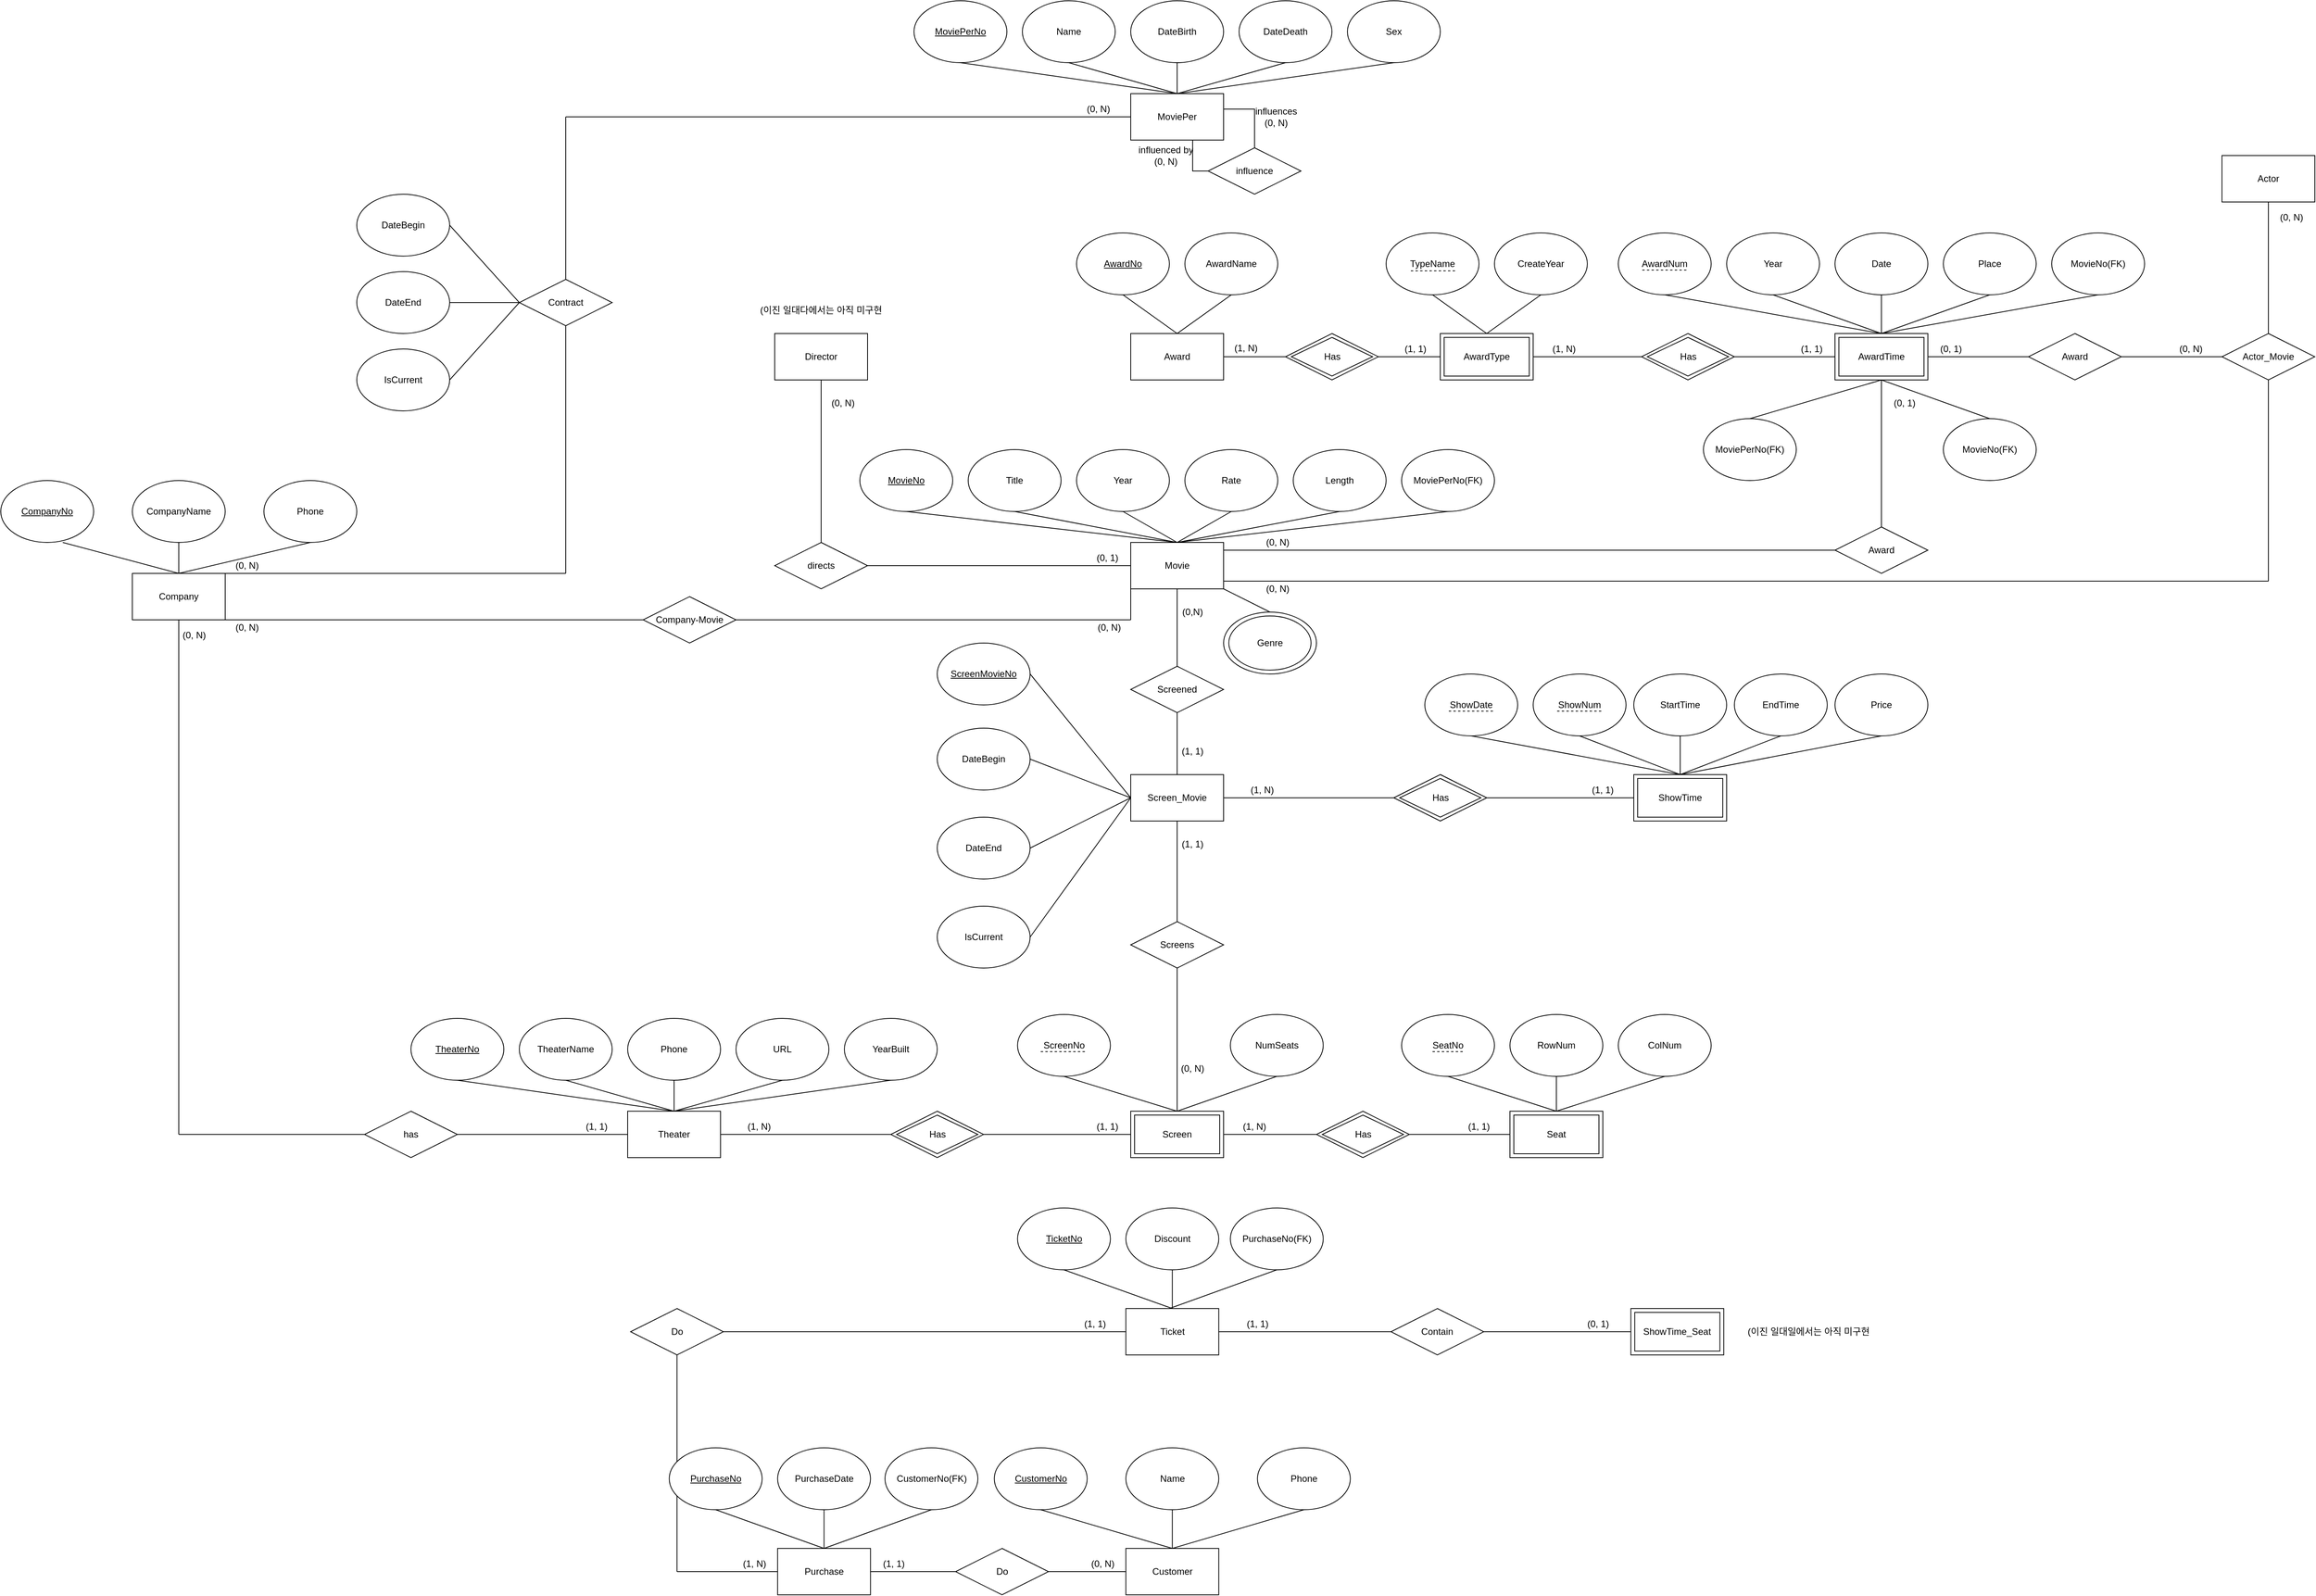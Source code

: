 <mxfile version="13.8.9-1" type="device"><diagram id="9QcOGnCWUjMOo26VBIw4" name="Page-1"><mxGraphModel dx="6422" dy="737" grid="1" gridSize="10" guides="1" tooltips="1" connect="1" arrows="1" fold="1" page="1" pageScale="1" pageWidth="5000" pageHeight="4000" math="0" shadow="0"><root><mxCell id="0"/><mxCell id="1" parent="0"/><mxCell id="iGK7yHyd37rlvb8gUkyp-284" value="" style="whiteSpace=wrap;html=1;aspect=fixed;rounded=0;shadow=0;glass=0;sketch=0;fillColor=none;" parent="1" vertex="1"><mxGeometry x="-3120" y="920" width="80" height="80" as="geometry"/></mxCell><mxCell id="iGK7yHyd37rlvb8gUkyp-247" value="" style="endArrow=none;html=1;entryX=0.5;entryY=1;entryDx=0;entryDy=0;" parent="1" target="iGK7yHyd37rlvb8gUkyp-61" edge="1"><mxGeometry width="50" height="50" relative="1" as="geometry"><mxPoint x="-3140" y="2220" as="sourcePoint"/><mxPoint x="-3180" y="1800" as="targetPoint"/></mxGeometry></mxCell><mxCell id="iGK7yHyd37rlvb8gUkyp-116" value="" style="rounded=0;whiteSpace=wrap;html=1;shadow=0;glass=0;sketch=0;" parent="1" vertex="1"><mxGeometry x="-3200" y="2215" width="120" height="60" as="geometry"/></mxCell><mxCell id="iGK7yHyd37rlvb8gUkyp-178" value="Has" style="shape=rhombus;perimeter=rhombusPerimeter;whiteSpace=wrap;html=1;align=center;rounded=0;shadow=0;glass=0;sketch=0;" parent="1" vertex="1"><mxGeometry x="-2860" y="1780" width="120" height="60" as="geometry"/></mxCell><mxCell id="iGK7yHyd37rlvb8gUkyp-90" value="" style="rounded=0;whiteSpace=wrap;html=1;shadow=0;glass=0;sketch=0;" parent="1" vertex="1"><mxGeometry x="-2800" y="1210" width="120" height="60" as="geometry"/></mxCell><mxCell id="iGK7yHyd37rlvb8gUkyp-1" value="Company" style="rounded=0;whiteSpace=wrap;html=1;" parent="1" vertex="1"><mxGeometry x="-4490" y="1520" width="120" height="60" as="geometry"/></mxCell><mxCell id="iGK7yHyd37rlvb8gUkyp-2" value="CompanyNo" style="ellipse;whiteSpace=wrap;html=1;fontStyle=4" parent="1" vertex="1"><mxGeometry x="-4660" y="1400" width="120" height="80" as="geometry"/></mxCell><mxCell id="iGK7yHyd37rlvb8gUkyp-3" value="CompanyName" style="ellipse;whiteSpace=wrap;html=1;" parent="1" vertex="1"><mxGeometry x="-4490" y="1400" width="120" height="80" as="geometry"/></mxCell><mxCell id="iGK7yHyd37rlvb8gUkyp-4" value="" style="endArrow=none;html=1;entryX=0.5;entryY=1;entryDx=0;entryDy=0;exitX=0.5;exitY=0;exitDx=0;exitDy=0;" parent="1" source="iGK7yHyd37rlvb8gUkyp-1" target="iGK7yHyd37rlvb8gUkyp-3" edge="1"><mxGeometry width="50" height="50" relative="1" as="geometry"><mxPoint x="-4400" y="1520" as="sourcePoint"/><mxPoint x="-4350" y="1470" as="targetPoint"/></mxGeometry></mxCell><mxCell id="iGK7yHyd37rlvb8gUkyp-5" value="" style="endArrow=none;html=1;entryX=0.667;entryY=1;entryDx=0;entryDy=0;entryPerimeter=0;exitX=0.5;exitY=0;exitDx=0;exitDy=0;" parent="1" source="iGK7yHyd37rlvb8gUkyp-1" target="iGK7yHyd37rlvb8gUkyp-2" edge="1"><mxGeometry width="50" height="50" relative="1" as="geometry"><mxPoint x="-4450" y="1570" as="sourcePoint"/><mxPoint x="-4400" y="1520" as="targetPoint"/></mxGeometry></mxCell><mxCell id="iGK7yHyd37rlvb8gUkyp-6" value="Phone" style="ellipse;whiteSpace=wrap;html=1;" parent="1" vertex="1"><mxGeometry x="-4320" y="1400" width="120" height="80" as="geometry"/></mxCell><mxCell id="iGK7yHyd37rlvb8gUkyp-7" value="" style="endArrow=none;html=1;entryX=0.5;entryY=1;entryDx=0;entryDy=0;exitX=0.5;exitY=0;exitDx=0;exitDy=0;" parent="1" source="iGK7yHyd37rlvb8gUkyp-1" target="iGK7yHyd37rlvb8gUkyp-6" edge="1"><mxGeometry width="50" height="50" relative="1" as="geometry"><mxPoint x="-4250" y="1570" as="sourcePoint"/><mxPoint x="-4200" y="1520" as="targetPoint"/></mxGeometry></mxCell><mxCell id="iGK7yHyd37rlvb8gUkyp-17" value="MoviePer" style="rounded=0;whiteSpace=wrap;html=1;" parent="1" vertex="1"><mxGeometry x="-3200" y="900" width="120" height="60" as="geometry"/></mxCell><mxCell id="iGK7yHyd37rlvb8gUkyp-18" value="MoviePerNo" style="ellipse;whiteSpace=wrap;html=1;fontStyle=4" parent="1" vertex="1"><mxGeometry x="-3480" y="780" width="120" height="80" as="geometry"/></mxCell><mxCell id="iGK7yHyd37rlvb8gUkyp-19" value="DateBirth" style="ellipse;whiteSpace=wrap;html=1;" parent="1" vertex="1"><mxGeometry x="-3200" y="780" width="120" height="80" as="geometry"/></mxCell><mxCell id="iGK7yHyd37rlvb8gUkyp-20" value="" style="endArrow=none;html=1;entryX=0.5;entryY=1;entryDx=0;entryDy=0;exitX=0.5;exitY=0;exitDx=0;exitDy=0;" parent="1" source="iGK7yHyd37rlvb8gUkyp-17" target="iGK7yHyd37rlvb8gUkyp-19" edge="1"><mxGeometry width="50" height="50" relative="1" as="geometry"><mxPoint x="-3110" y="900" as="sourcePoint"/><mxPoint x="-3060" y="850" as="targetPoint"/></mxGeometry></mxCell><mxCell id="iGK7yHyd37rlvb8gUkyp-21" value="" style="endArrow=none;html=1;entryX=0.5;entryY=1;entryDx=0;entryDy=0;exitX=0.5;exitY=0;exitDx=0;exitDy=0;" parent="1" source="iGK7yHyd37rlvb8gUkyp-17" target="iGK7yHyd37rlvb8gUkyp-18" edge="1"><mxGeometry width="50" height="50" relative="1" as="geometry"><mxPoint x="-3160" y="950" as="sourcePoint"/><mxPoint x="-3110" y="900" as="targetPoint"/></mxGeometry></mxCell><mxCell id="iGK7yHyd37rlvb8gUkyp-22" value="DateDeath" style="ellipse;whiteSpace=wrap;html=1;" parent="1" vertex="1"><mxGeometry x="-3060" y="780" width="120" height="80" as="geometry"/></mxCell><mxCell id="iGK7yHyd37rlvb8gUkyp-23" value="" style="endArrow=none;html=1;entryX=0.5;entryY=1;entryDx=0;entryDy=0;exitX=0.5;exitY=0;exitDx=0;exitDy=0;" parent="1" source="iGK7yHyd37rlvb8gUkyp-17" target="iGK7yHyd37rlvb8gUkyp-22" edge="1"><mxGeometry width="50" height="50" relative="1" as="geometry"><mxPoint x="-2960" y="950" as="sourcePoint"/><mxPoint x="-2910" y="900" as="targetPoint"/></mxGeometry></mxCell><mxCell id="iGK7yHyd37rlvb8gUkyp-25" value="Sex" style="ellipse;whiteSpace=wrap;html=1;" parent="1" vertex="1"><mxGeometry x="-2920" y="780" width="120" height="80" as="geometry"/></mxCell><mxCell id="iGK7yHyd37rlvb8gUkyp-26" value="Name" style="ellipse;whiteSpace=wrap;html=1;" parent="1" vertex="1"><mxGeometry x="-3340" y="780" width="120" height="80" as="geometry"/></mxCell><mxCell id="iGK7yHyd37rlvb8gUkyp-27" value="" style="endArrow=none;html=1;entryX=0.5;entryY=1;entryDx=0;entryDy=0;exitX=0.5;exitY=0;exitDx=0;exitDy=0;" parent="1" source="iGK7yHyd37rlvb8gUkyp-17" target="iGK7yHyd37rlvb8gUkyp-25" edge="1"><mxGeometry width="50" height="50" relative="1" as="geometry"><mxPoint x="-2960" y="810" as="sourcePoint"/><mxPoint x="-2910" y="760" as="targetPoint"/></mxGeometry></mxCell><mxCell id="iGK7yHyd37rlvb8gUkyp-28" value="" style="endArrow=none;html=1;entryX=0.5;entryY=1;entryDx=0;entryDy=0;exitX=0.5;exitY=0;exitDx=0;exitDy=0;" parent="1" source="iGK7yHyd37rlvb8gUkyp-17" target="iGK7yHyd37rlvb8gUkyp-26" edge="1"><mxGeometry width="50" height="50" relative="1" as="geometry"><mxPoint x="-2960" y="810" as="sourcePoint"/><mxPoint x="-2910" y="760" as="targetPoint"/></mxGeometry></mxCell><mxCell id="iGK7yHyd37rlvb8gUkyp-29" value="Award" style="rounded=0;whiteSpace=wrap;html=1;" parent="1" vertex="1"><mxGeometry x="-3200" y="1210" width="120" height="60" as="geometry"/></mxCell><mxCell id="iGK7yHyd37rlvb8gUkyp-30" value="AwardNo" style="ellipse;whiteSpace=wrap;html=1;fontStyle=4" parent="1" vertex="1"><mxGeometry x="-3270" y="1080" width="120" height="80" as="geometry"/></mxCell><mxCell id="iGK7yHyd37rlvb8gUkyp-31" value="" style="endArrow=none;html=1;entryX=0.5;entryY=1;entryDx=0;entryDy=0;" parent="1" target="iGK7yHyd37rlvb8gUkyp-30" edge="1"><mxGeometry width="50" height="50" relative="1" as="geometry"><mxPoint x="-3140" y="1210" as="sourcePoint"/><mxPoint x="-2900" y="1200" as="targetPoint"/></mxGeometry></mxCell><mxCell id="iGK7yHyd37rlvb8gUkyp-32" value="AwardName" style="ellipse;whiteSpace=wrap;html=1;" parent="1" vertex="1"><mxGeometry x="-3130" y="1080" width="120" height="80" as="geometry"/></mxCell><mxCell id="iGK7yHyd37rlvb8gUkyp-33" value="" style="endArrow=none;html=1;entryX=0.5;entryY=1;entryDx=0;entryDy=0;exitX=0.5;exitY=0;exitDx=0;exitDy=0;" parent="1" source="iGK7yHyd37rlvb8gUkyp-29" target="iGK7yHyd37rlvb8gUkyp-32" edge="1"><mxGeometry width="50" height="50" relative="1" as="geometry"><mxPoint x="-2930" y="1200" as="sourcePoint"/><mxPoint x="-2700" y="1060" as="targetPoint"/></mxGeometry></mxCell><mxCell id="iGK7yHyd37rlvb8gUkyp-34" value="Movie" style="rounded=0;whiteSpace=wrap;html=1;" parent="1" vertex="1"><mxGeometry x="-3200" y="1480" width="120" height="60" as="geometry"/></mxCell><mxCell id="iGK7yHyd37rlvb8gUkyp-35" value="MovieNo" style="ellipse;whiteSpace=wrap;html=1;fontStyle=4" parent="1" vertex="1"><mxGeometry x="-3550" y="1360" width="120" height="80" as="geometry"/></mxCell><mxCell id="iGK7yHyd37rlvb8gUkyp-36" value="Year" style="ellipse;whiteSpace=wrap;html=1;" parent="1" vertex="1"><mxGeometry x="-3270" y="1360" width="120" height="80" as="geometry"/></mxCell><mxCell id="iGK7yHyd37rlvb8gUkyp-37" value="" style="endArrow=none;html=1;entryX=0.5;entryY=1;entryDx=0;entryDy=0;exitX=0.5;exitY=0;exitDx=0;exitDy=0;" parent="1" source="iGK7yHyd37rlvb8gUkyp-34" target="iGK7yHyd37rlvb8gUkyp-36" edge="1"><mxGeometry width="50" height="50" relative="1" as="geometry"><mxPoint x="-3200" y="1480" as="sourcePoint"/><mxPoint x="-3120" y="1430" as="targetPoint"/></mxGeometry></mxCell><mxCell id="iGK7yHyd37rlvb8gUkyp-38" value="" style="endArrow=none;html=1;entryX=0.5;entryY=1;entryDx=0;entryDy=0;exitX=0.5;exitY=0;exitDx=0;exitDy=0;" parent="1" source="iGK7yHyd37rlvb8gUkyp-34" target="iGK7yHyd37rlvb8gUkyp-35" edge="1"><mxGeometry width="50" height="50" relative="1" as="geometry"><mxPoint x="-3200" y="1480" as="sourcePoint"/><mxPoint x="-3170" y="1480" as="targetPoint"/></mxGeometry></mxCell><mxCell id="iGK7yHyd37rlvb8gUkyp-39" value="Rate" style="ellipse;whiteSpace=wrap;html=1;" parent="1" vertex="1"><mxGeometry x="-3130" y="1360" width="120" height="80" as="geometry"/></mxCell><mxCell id="iGK7yHyd37rlvb8gUkyp-40" value="" style="endArrow=none;html=1;entryX=0.5;entryY=1;entryDx=0;entryDy=0;exitX=0.5;exitY=0;exitDx=0;exitDy=0;" parent="1" source="iGK7yHyd37rlvb8gUkyp-34" target="iGK7yHyd37rlvb8gUkyp-39" edge="1"><mxGeometry width="50" height="50" relative="1" as="geometry"><mxPoint x="-3200" y="1480" as="sourcePoint"/><mxPoint x="-2970" y="1480" as="targetPoint"/></mxGeometry></mxCell><mxCell id="iGK7yHyd37rlvb8gUkyp-41" value="Length" style="ellipse;whiteSpace=wrap;html=1;" parent="1" vertex="1"><mxGeometry x="-2990" y="1360" width="120" height="80" as="geometry"/></mxCell><mxCell id="iGK7yHyd37rlvb8gUkyp-42" value="Title" style="ellipse;whiteSpace=wrap;html=1;" parent="1" vertex="1"><mxGeometry x="-3410" y="1360" width="120" height="80" as="geometry"/></mxCell><mxCell id="iGK7yHyd37rlvb8gUkyp-43" value="" style="endArrow=none;html=1;entryX=0.5;entryY=1;entryDx=0;entryDy=0;" parent="1" target="iGK7yHyd37rlvb8gUkyp-41" edge="1"><mxGeometry width="50" height="50" relative="1" as="geometry"><mxPoint x="-3140" y="1480" as="sourcePoint"/><mxPoint x="-2970" y="1340" as="targetPoint"/></mxGeometry></mxCell><mxCell id="iGK7yHyd37rlvb8gUkyp-44" value="" style="endArrow=none;html=1;entryX=0.5;entryY=1;entryDx=0;entryDy=0;exitX=0.5;exitY=0;exitDx=0;exitDy=0;" parent="1" source="iGK7yHyd37rlvb8gUkyp-34" target="iGK7yHyd37rlvb8gUkyp-42" edge="1"><mxGeometry width="50" height="50" relative="1" as="geometry"><mxPoint x="-3200" y="1480" as="sourcePoint"/><mxPoint x="-2970" y="1340" as="targetPoint"/></mxGeometry></mxCell><mxCell id="iGK7yHyd37rlvb8gUkyp-45" value="Theater" style="rounded=0;whiteSpace=wrap;html=1;" parent="1" vertex="1"><mxGeometry x="-3850" y="2215" width="120" height="60" as="geometry"/></mxCell><mxCell id="iGK7yHyd37rlvb8gUkyp-46" value="TheaterNo" style="ellipse;whiteSpace=wrap;html=1;fontStyle=4" parent="1" vertex="1"><mxGeometry x="-4130" y="2095" width="120" height="80" as="geometry"/></mxCell><mxCell id="iGK7yHyd37rlvb8gUkyp-47" value="Phone" style="ellipse;whiteSpace=wrap;html=1;" parent="1" vertex="1"><mxGeometry x="-3850" y="2095" width="120" height="80" as="geometry"/></mxCell><mxCell id="iGK7yHyd37rlvb8gUkyp-48" value="" style="endArrow=none;html=1;entryX=0.5;entryY=1;entryDx=0;entryDy=0;exitX=0.5;exitY=0;exitDx=0;exitDy=0;" parent="1" source="iGK7yHyd37rlvb8gUkyp-45" target="iGK7yHyd37rlvb8gUkyp-47" edge="1"><mxGeometry width="50" height="50" relative="1" as="geometry"><mxPoint x="-3760" y="2215" as="sourcePoint"/><mxPoint x="-3710" y="2165" as="targetPoint"/></mxGeometry></mxCell><mxCell id="iGK7yHyd37rlvb8gUkyp-49" value="" style="endArrow=none;html=1;entryX=0.5;entryY=1;entryDx=0;entryDy=0;exitX=0.5;exitY=0;exitDx=0;exitDy=0;" parent="1" source="iGK7yHyd37rlvb8gUkyp-45" target="iGK7yHyd37rlvb8gUkyp-46" edge="1"><mxGeometry width="50" height="50" relative="1" as="geometry"><mxPoint x="-3810" y="2265" as="sourcePoint"/><mxPoint x="-3760" y="2215" as="targetPoint"/></mxGeometry></mxCell><mxCell id="iGK7yHyd37rlvb8gUkyp-50" value="URL" style="ellipse;whiteSpace=wrap;html=1;" parent="1" vertex="1"><mxGeometry x="-3710" y="2095" width="120" height="80" as="geometry"/></mxCell><mxCell id="iGK7yHyd37rlvb8gUkyp-51" value="" style="endArrow=none;html=1;entryX=0.5;entryY=1;entryDx=0;entryDy=0;exitX=0.5;exitY=0;exitDx=0;exitDy=0;" parent="1" source="iGK7yHyd37rlvb8gUkyp-45" target="iGK7yHyd37rlvb8gUkyp-50" edge="1"><mxGeometry width="50" height="50" relative="1" as="geometry"><mxPoint x="-3610" y="2265" as="sourcePoint"/><mxPoint x="-3560" y="2215" as="targetPoint"/></mxGeometry></mxCell><mxCell id="iGK7yHyd37rlvb8gUkyp-52" value="YearBuilt" style="ellipse;whiteSpace=wrap;html=1;" parent="1" vertex="1"><mxGeometry x="-3570" y="2095" width="120" height="80" as="geometry"/></mxCell><mxCell id="iGK7yHyd37rlvb8gUkyp-53" value="TheaterName" style="ellipse;whiteSpace=wrap;html=1;" parent="1" vertex="1"><mxGeometry x="-3990" y="2095" width="120" height="80" as="geometry"/></mxCell><mxCell id="iGK7yHyd37rlvb8gUkyp-54" value="" style="endArrow=none;html=1;entryX=0.5;entryY=1;entryDx=0;entryDy=0;exitX=0.5;exitY=0;exitDx=0;exitDy=0;" parent="1" source="iGK7yHyd37rlvb8gUkyp-45" target="iGK7yHyd37rlvb8gUkyp-52" edge="1"><mxGeometry width="50" height="50" relative="1" as="geometry"><mxPoint x="-3610" y="2125" as="sourcePoint"/><mxPoint x="-3560" y="2075" as="targetPoint"/></mxGeometry></mxCell><mxCell id="iGK7yHyd37rlvb8gUkyp-55" value="" style="endArrow=none;html=1;entryX=0.5;entryY=1;entryDx=0;entryDy=0;exitX=0.5;exitY=0;exitDx=0;exitDy=0;" parent="1" source="iGK7yHyd37rlvb8gUkyp-45" target="iGK7yHyd37rlvb8gUkyp-53" edge="1"><mxGeometry width="50" height="50" relative="1" as="geometry"><mxPoint x="-3610" y="2125" as="sourcePoint"/><mxPoint x="-3560" y="2075" as="targetPoint"/></mxGeometry></mxCell><mxCell id="iGK7yHyd37rlvb8gUkyp-56" value="Screen" style="rounded=0;whiteSpace=wrap;html=1;" parent="1" vertex="1"><mxGeometry x="-3195" y="2220" width="110" height="50" as="geometry"/></mxCell><mxCell id="iGK7yHyd37rlvb8gUkyp-57" value="ScreenNo" style="ellipse;whiteSpace=wrap;html=1;fontStyle=0" parent="1" vertex="1"><mxGeometry x="-3346.25" y="2090" width="120" height="80" as="geometry"/></mxCell><mxCell id="iGK7yHyd37rlvb8gUkyp-58" value="" style="endArrow=none;html=1;entryX=0.5;entryY=1;entryDx=0;entryDy=0;exitX=0.5;exitY=0;exitDx=0;exitDy=0;" parent="1" source="iGK7yHyd37rlvb8gUkyp-116" target="iGK7yHyd37rlvb8gUkyp-57" edge="1"><mxGeometry width="50" height="50" relative="1" as="geometry"><mxPoint x="-3140" y="2220" as="sourcePoint"/><mxPoint x="-2900" y="2210" as="targetPoint"/></mxGeometry></mxCell><mxCell id="iGK7yHyd37rlvb8gUkyp-59" value="NumSeats" style="ellipse;whiteSpace=wrap;html=1;" parent="1" vertex="1"><mxGeometry x="-3071.25" y="2090" width="120" height="80" as="geometry"/></mxCell><mxCell id="iGK7yHyd37rlvb8gUkyp-60" value="" style="endArrow=none;html=1;entryX=0.5;entryY=1;entryDx=0;entryDy=0;exitX=0.5;exitY=0;exitDx=0;exitDy=0;" parent="1" source="iGK7yHyd37rlvb8gUkyp-116" target="iGK7yHyd37rlvb8gUkyp-59" edge="1"><mxGeometry width="50" height="50" relative="1" as="geometry"><mxPoint x="-3140" y="2210" as="sourcePoint"/><mxPoint x="-2700" y="2070" as="targetPoint"/></mxGeometry></mxCell><mxCell id="iGK7yHyd37rlvb8gUkyp-61" value="Screen_Movie" style="rounded=0;whiteSpace=wrap;html=1;" parent="1" vertex="1"><mxGeometry x="-3200" y="1780" width="120" height="60" as="geometry"/></mxCell><mxCell id="iGK7yHyd37rlvb8gUkyp-62" value="ScreenMovieNo" style="ellipse;whiteSpace=wrap;html=1;fontStyle=4" parent="1" vertex="1"><mxGeometry x="-3450" y="1610" width="120" height="80" as="geometry"/></mxCell><mxCell id="iGK7yHyd37rlvb8gUkyp-63" value="" style="endArrow=none;html=1;entryX=1;entryY=0.5;entryDx=0;entryDy=0;exitX=0;exitY=0.5;exitDx=0;exitDy=0;" parent="1" source="iGK7yHyd37rlvb8gUkyp-61" target="iGK7yHyd37rlvb8gUkyp-62" edge="1"><mxGeometry width="50" height="50" relative="1" as="geometry"><mxPoint x="-3140" y="1780" as="sourcePoint"/><mxPoint x="-2900" y="1770" as="targetPoint"/></mxGeometry></mxCell><mxCell id="iGK7yHyd37rlvb8gUkyp-64" value="DateBegin" style="ellipse;whiteSpace=wrap;html=1;" parent="1" vertex="1"><mxGeometry x="-3450" y="1720" width="120" height="80" as="geometry"/></mxCell><mxCell id="iGK7yHyd37rlvb8gUkyp-65" value="" style="endArrow=none;html=1;entryX=1;entryY=0.5;entryDx=0;entryDy=0;exitX=0;exitY=0.5;exitDx=0;exitDy=0;" parent="1" source="iGK7yHyd37rlvb8gUkyp-61" target="iGK7yHyd37rlvb8gUkyp-64" edge="1"><mxGeometry width="50" height="50" relative="1" as="geometry"><mxPoint x="-3140" y="1840" as="sourcePoint"/><mxPoint x="-2700" y="1630" as="targetPoint"/></mxGeometry></mxCell><mxCell id="iGK7yHyd37rlvb8gUkyp-66" value="DateEnd" style="ellipse;whiteSpace=wrap;html=1;fontStyle=0" parent="1" vertex="1"><mxGeometry x="-3450" y="1835" width="120" height="80" as="geometry"/></mxCell><mxCell id="iGK7yHyd37rlvb8gUkyp-67" value="" style="endArrow=none;html=1;entryX=1;entryY=0.5;entryDx=0;entryDy=0;exitX=0;exitY=0.5;exitDx=0;exitDy=0;" parent="1" source="iGK7yHyd37rlvb8gUkyp-61" target="iGK7yHyd37rlvb8gUkyp-66" edge="1"><mxGeometry width="50" height="50" relative="1" as="geometry"><mxPoint x="-3140" y="1780" as="sourcePoint"/><mxPoint x="-2620" y="1770" as="targetPoint"/></mxGeometry></mxCell><mxCell id="iGK7yHyd37rlvb8gUkyp-68" value="IsCurrent" style="ellipse;whiteSpace=wrap;html=1;" parent="1" vertex="1"><mxGeometry x="-3450" y="1950" width="120" height="80" as="geometry"/></mxCell><mxCell id="iGK7yHyd37rlvb8gUkyp-69" value="" style="endArrow=none;html=1;entryX=1;entryY=0.5;entryDx=0;entryDy=0;exitX=0;exitY=0.5;exitDx=0;exitDy=0;" parent="1" source="iGK7yHyd37rlvb8gUkyp-61" target="iGK7yHyd37rlvb8gUkyp-68" edge="1"><mxGeometry width="50" height="50" relative="1" as="geometry"><mxPoint x="-3140" y="1840" as="sourcePoint"/><mxPoint x="-2420" y="1630" as="targetPoint"/></mxGeometry></mxCell><mxCell id="iGK7yHyd37rlvb8gUkyp-70" value="Ticket" style="rounded=0;whiteSpace=wrap;html=1;" parent="1" vertex="1"><mxGeometry x="-3206.25" y="2470" width="120" height="60" as="geometry"/></mxCell><mxCell id="iGK7yHyd37rlvb8gUkyp-71" value="TicketNo" style="ellipse;whiteSpace=wrap;html=1;fontStyle=4" parent="1" vertex="1"><mxGeometry x="-3346.25" y="2340" width="120" height="80" as="geometry"/></mxCell><mxCell id="iGK7yHyd37rlvb8gUkyp-72" value="" style="endArrow=none;html=1;entryX=0.5;entryY=1;entryDx=0;entryDy=0;" parent="1" target="iGK7yHyd37rlvb8gUkyp-71" edge="1"><mxGeometry width="50" height="50" relative="1" as="geometry"><mxPoint x="-3146.25" y="2470" as="sourcePoint"/><mxPoint x="-2906.25" y="2460" as="targetPoint"/></mxGeometry></mxCell><mxCell id="iGK7yHyd37rlvb8gUkyp-73" value="Discount" style="ellipse;whiteSpace=wrap;html=1;" parent="1" vertex="1"><mxGeometry x="-3206.25" y="2340" width="120" height="80" as="geometry"/></mxCell><mxCell id="iGK7yHyd37rlvb8gUkyp-74" value="" style="endArrow=none;html=1;entryX=0.5;entryY=1;entryDx=0;entryDy=0;exitX=0.5;exitY=0;exitDx=0;exitDy=0;" parent="1" source="iGK7yHyd37rlvb8gUkyp-70" target="iGK7yHyd37rlvb8gUkyp-73" edge="1"><mxGeometry width="50" height="50" relative="1" as="geometry"><mxPoint x="-2936.25" y="2460" as="sourcePoint"/><mxPoint x="-2706.25" y="2320" as="targetPoint"/></mxGeometry></mxCell><mxCell id="iGK7yHyd37rlvb8gUkyp-75" value="Purchase" style="rounded=0;whiteSpace=wrap;html=1;" parent="1" vertex="1"><mxGeometry x="-3656.25" y="2780" width="120" height="60" as="geometry"/></mxCell><mxCell id="iGK7yHyd37rlvb8gUkyp-77" value="" style="endArrow=none;html=1;entryX=0.5;entryY=1;entryDx=0;entryDy=0;" parent="1" target="iGK7yHyd37rlvb8gUkyp-76" edge="1"><mxGeometry width="50" height="50" relative="1" as="geometry"><mxPoint x="-3596.25" y="2780" as="sourcePoint"/><mxPoint x="-3356.25" y="2770" as="targetPoint"/></mxGeometry></mxCell><mxCell id="iGK7yHyd37rlvb8gUkyp-78" value="PurchaseDate" style="ellipse;whiteSpace=wrap;html=1;" parent="1" vertex="1"><mxGeometry x="-3656.25" y="2650" width="120" height="80" as="geometry"/></mxCell><mxCell id="iGK7yHyd37rlvb8gUkyp-79" value="" style="endArrow=none;html=1;entryX=0.5;entryY=1;entryDx=0;entryDy=0;exitX=0.5;exitY=0;exitDx=0;exitDy=0;" parent="1" source="iGK7yHyd37rlvb8gUkyp-75" target="iGK7yHyd37rlvb8gUkyp-78" edge="1"><mxGeometry width="50" height="50" relative="1" as="geometry"><mxPoint x="-3386.25" y="2770" as="sourcePoint"/><mxPoint x="-3156.25" y="2630" as="targetPoint"/></mxGeometry></mxCell><mxCell id="iGK7yHyd37rlvb8gUkyp-80" value="Customer" style="rounded=0;whiteSpace=wrap;html=1;" parent="1" vertex="1"><mxGeometry x="-3206.25" y="2780" width="120" height="60" as="geometry"/></mxCell><mxCell id="iGK7yHyd37rlvb8gUkyp-81" value="CustomerNo" style="ellipse;whiteSpace=wrap;html=1;fontStyle=4" parent="1" vertex="1"><mxGeometry x="-3376.25" y="2650" width="120" height="80" as="geometry"/></mxCell><mxCell id="iGK7yHyd37rlvb8gUkyp-82" value="Name" style="ellipse;whiteSpace=wrap;html=1;" parent="1" vertex="1"><mxGeometry x="-3206.25" y="2650" width="120" height="80" as="geometry"/></mxCell><mxCell id="iGK7yHyd37rlvb8gUkyp-83" value="" style="endArrow=none;html=1;exitX=0.5;exitY=0;exitDx=0;exitDy=0;entryX=0.5;entryY=1;entryDx=0;entryDy=0;" parent="1" source="iGK7yHyd37rlvb8gUkyp-80" target="iGK7yHyd37rlvb8gUkyp-82" edge="1"><mxGeometry width="50" height="50" relative="1" as="geometry"><mxPoint x="-3116.25" y="2780" as="sourcePoint"/><mxPoint x="-3146.25" y="2740" as="targetPoint"/></mxGeometry></mxCell><mxCell id="iGK7yHyd37rlvb8gUkyp-84" value="" style="endArrow=none;html=1;entryX=0.5;entryY=1;entryDx=0;entryDy=0;exitX=0.5;exitY=0;exitDx=0;exitDy=0;" parent="1" source="iGK7yHyd37rlvb8gUkyp-80" target="iGK7yHyd37rlvb8gUkyp-81" edge="1"><mxGeometry width="50" height="50" relative="1" as="geometry"><mxPoint x="-3166.25" y="2830" as="sourcePoint"/><mxPoint x="-3116.25" y="2780" as="targetPoint"/></mxGeometry></mxCell><mxCell id="iGK7yHyd37rlvb8gUkyp-85" value="Phone" style="ellipse;whiteSpace=wrap;html=1;" parent="1" vertex="1"><mxGeometry x="-3036.25" y="2650" width="120" height="80" as="geometry"/></mxCell><mxCell id="iGK7yHyd37rlvb8gUkyp-86" value="" style="endArrow=none;html=1;entryX=0.5;entryY=1;entryDx=0;entryDy=0;exitX=0.5;exitY=0;exitDx=0;exitDy=0;" parent="1" source="iGK7yHyd37rlvb8gUkyp-80" target="iGK7yHyd37rlvb8gUkyp-85" edge="1"><mxGeometry width="50" height="50" relative="1" as="geometry"><mxPoint x="-2966.25" y="2830" as="sourcePoint"/><mxPoint x="-2916.25" y="2780" as="targetPoint"/></mxGeometry></mxCell><mxCell id="iGK7yHyd37rlvb8gUkyp-89" value="AwardType" style="rounded=0;whiteSpace=wrap;html=1;shadow=0;sketch=0;glass=0;" parent="1" vertex="1"><mxGeometry x="-2795" y="1215" width="110" height="50" as="geometry"/></mxCell><mxCell id="iGK7yHyd37rlvb8gUkyp-91" value="Has" style="shape=rhombus;perimeter=rhombusPerimeter;whiteSpace=wrap;html=1;align=center;rounded=0;shadow=0;glass=0;sketch=0;" parent="1" vertex="1"><mxGeometry x="-3000" y="1210" width="120" height="60" as="geometry"/></mxCell><mxCell id="iGK7yHyd37rlvb8gUkyp-92" value="" style="endArrow=none;html=1;entryX=0;entryY=0.5;entryDx=0;entryDy=0;exitX=1;exitY=0.5;exitDx=0;exitDy=0;" parent="1" source="iGK7yHyd37rlvb8gUkyp-91" target="iGK7yHyd37rlvb8gUkyp-90" edge="1"><mxGeometry width="50" height="50" relative="1" as="geometry"><mxPoint x="-2980" y="1250" as="sourcePoint"/><mxPoint x="-2930" y="1200" as="targetPoint"/></mxGeometry></mxCell><mxCell id="iGK7yHyd37rlvb8gUkyp-93" value="" style="endArrow=none;html=1;entryX=1;entryY=0.5;entryDx=0;entryDy=0;" parent="1" source="iGK7yHyd37rlvb8gUkyp-91" target="iGK7yHyd37rlvb8gUkyp-29" edge="1"><mxGeometry width="50" height="50" relative="1" as="geometry"><mxPoint x="-2980" y="1250" as="sourcePoint"/><mxPoint x="-2930" y="1200" as="targetPoint"/><Array as="points"/></mxGeometry></mxCell><mxCell id="iGK7yHyd37rlvb8gUkyp-94" value="TypeName" style="ellipse;whiteSpace=wrap;html=1;fontStyle=0" parent="1" vertex="1"><mxGeometry x="-2870" y="1080" width="120" height="80" as="geometry"/></mxCell><mxCell id="iGK7yHyd37rlvb8gUkyp-95" value="" style="endArrow=none;html=1;entryX=0.5;entryY=1;entryDx=0;entryDy=0;" parent="1" target="iGK7yHyd37rlvb8gUkyp-94" edge="1"><mxGeometry width="50" height="50" relative="1" as="geometry"><mxPoint x="-2740" y="1210" as="sourcePoint"/><mxPoint x="-2500" y="1200" as="targetPoint"/></mxGeometry></mxCell><mxCell id="iGK7yHyd37rlvb8gUkyp-98" value="CreateYear" style="ellipse;whiteSpace=wrap;html=1;fontStyle=0" parent="1" vertex="1"><mxGeometry x="-2730" y="1080" width="120" height="80" as="geometry"/></mxCell><mxCell id="iGK7yHyd37rlvb8gUkyp-99" value="" style="endArrow=none;html=1;entryX=0.5;entryY=1;entryDx=0;entryDy=0;exitX=0.5;exitY=0;exitDx=0;exitDy=0;" parent="1" source="iGK7yHyd37rlvb8gUkyp-90" target="iGK7yHyd37rlvb8gUkyp-98" edge="1"><mxGeometry width="50" height="50" relative="1" as="geometry"><mxPoint x="-2600" y="1210" as="sourcePoint"/><mxPoint x="-2160" y="1060" as="targetPoint"/></mxGeometry></mxCell><mxCell id="iGK7yHyd37rlvb8gUkyp-100" value="" style="rounded=0;whiteSpace=wrap;html=1;shadow=0;glass=0;sketch=0;" parent="1" vertex="1"><mxGeometry x="-2290" y="1210" width="120" height="60" as="geometry"/></mxCell><mxCell id="iGK7yHyd37rlvb8gUkyp-101" value="AwardTime" style="rounded=0;whiteSpace=wrap;html=1;shadow=0;sketch=0;glass=0;" parent="1" vertex="1"><mxGeometry x="-2285" y="1215" width="110" height="50" as="geometry"/></mxCell><mxCell id="iGK7yHyd37rlvb8gUkyp-102" value="Has" style="shape=rhombus;perimeter=rhombusPerimeter;whiteSpace=wrap;html=1;align=center;rounded=0;shadow=0;glass=0;sketch=0;" parent="1" vertex="1"><mxGeometry x="-2540" y="1210" width="120" height="60" as="geometry"/></mxCell><mxCell id="iGK7yHyd37rlvb8gUkyp-103" value="" style="endArrow=none;html=1;entryX=0;entryY=0.5;entryDx=0;entryDy=0;exitX=1;exitY=0.5;exitDx=0;exitDy=0;" parent="1" source="iGK7yHyd37rlvb8gUkyp-102" target="iGK7yHyd37rlvb8gUkyp-100" edge="1"><mxGeometry width="50" height="50" relative="1" as="geometry"><mxPoint x="-2470" y="1250" as="sourcePoint"/><mxPoint x="-2420" y="1200" as="targetPoint"/></mxGeometry></mxCell><mxCell id="iGK7yHyd37rlvb8gUkyp-104" value="" style="endArrow=none;html=1;entryX=1;entryY=0.5;entryDx=0;entryDy=0;" parent="1" source="iGK7yHyd37rlvb8gUkyp-102" edge="1"><mxGeometry width="50" height="50" relative="1" as="geometry"><mxPoint x="-2580" y="1250" as="sourcePoint"/><mxPoint x="-2680" y="1240.0" as="targetPoint"/><Array as="points"/></mxGeometry></mxCell><mxCell id="iGK7yHyd37rlvb8gUkyp-105" value="AwardNum" style="ellipse;whiteSpace=wrap;html=1;fontStyle=0" parent="1" vertex="1"><mxGeometry x="-2570" y="1080" width="120" height="80" as="geometry"/></mxCell><mxCell id="iGK7yHyd37rlvb8gUkyp-106" value="" style="endArrow=none;html=1;entryX=0.5;entryY=1;entryDx=0;entryDy=0;" parent="1" target="iGK7yHyd37rlvb8gUkyp-105" edge="1"><mxGeometry width="50" height="50" relative="1" as="geometry"><mxPoint x="-2230" y="1210.0" as="sourcePoint"/><mxPoint x="-1990" y="1200" as="targetPoint"/></mxGeometry></mxCell><mxCell id="iGK7yHyd37rlvb8gUkyp-107" value="Year" style="ellipse;whiteSpace=wrap;html=1;fontStyle=0" parent="1" vertex="1"><mxGeometry x="-2430" y="1080" width="120" height="80" as="geometry"/></mxCell><mxCell id="iGK7yHyd37rlvb8gUkyp-108" value="" style="endArrow=none;html=1;entryX=0.5;entryY=1;entryDx=0;entryDy=0;exitX=0.5;exitY=0;exitDx=0;exitDy=0;" parent="1" target="iGK7yHyd37rlvb8gUkyp-107" edge="1"><mxGeometry width="50" height="50" relative="1" as="geometry"><mxPoint x="-2230" y="1210.0" as="sourcePoint"/><mxPoint x="-1790" y="1060" as="targetPoint"/></mxGeometry></mxCell><mxCell id="iGK7yHyd37rlvb8gUkyp-109" value="Date" style="ellipse;whiteSpace=wrap;html=1;fontStyle=0" parent="1" vertex="1"><mxGeometry x="-2290" y="1080" width="120" height="80" as="geometry"/></mxCell><mxCell id="iGK7yHyd37rlvb8gUkyp-110" value="" style="endArrow=none;html=1;entryX=0.5;entryY=1;entryDx=0;entryDy=0;exitX=0.5;exitY=0;exitDx=0;exitDy=0;" parent="1" source="iGK7yHyd37rlvb8gUkyp-100" target="iGK7yHyd37rlvb8gUkyp-109" edge="1"><mxGeometry width="50" height="50" relative="1" as="geometry"><mxPoint x="-2090" y="1210" as="sourcePoint"/><mxPoint x="-1650" y="1060" as="targetPoint"/></mxGeometry></mxCell><mxCell id="iGK7yHyd37rlvb8gUkyp-112" value="" style="endArrow=none;dashed=1;html=1;" parent="1" edge="1"><mxGeometry width="50" height="50" relative="1" as="geometry"><mxPoint x="-2838" y="1129" as="sourcePoint"/><mxPoint x="-2778" y="1129" as="targetPoint"/></mxGeometry></mxCell><mxCell id="iGK7yHyd37rlvb8gUkyp-113" value="Place" style="ellipse;whiteSpace=wrap;html=1;fontStyle=0" parent="1" vertex="1"><mxGeometry x="-2150" y="1080" width="120" height="80" as="geometry"/></mxCell><mxCell id="iGK7yHyd37rlvb8gUkyp-114" value="" style="endArrow=none;html=1;entryX=0.5;entryY=1;entryDx=0;entryDy=0;" parent="1" target="iGK7yHyd37rlvb8gUkyp-113" edge="1"><mxGeometry width="50" height="50" relative="1" as="geometry"><mxPoint x="-2230" y="1210" as="sourcePoint"/><mxPoint x="-1570" y="1200" as="targetPoint"/></mxGeometry></mxCell><mxCell id="iGK7yHyd37rlvb8gUkyp-115" value="" style="endArrow=none;dashed=1;html=1;" parent="1" edge="1"><mxGeometry width="50" height="50" relative="1" as="geometry"><mxPoint x="-2539" y="1128" as="sourcePoint"/><mxPoint x="-2479" y="1128" as="targetPoint"/></mxGeometry></mxCell><mxCell id="iGK7yHyd37rlvb8gUkyp-117" value="" style="endArrow=none;dashed=1;html=1;" parent="1" edge="1"><mxGeometry width="50" height="50" relative="1" as="geometry"><mxPoint x="-3316.25" y="2138" as="sourcePoint"/><mxPoint x="-3256.25" y="2138" as="targetPoint"/></mxGeometry></mxCell><mxCell id="iGK7yHyd37rlvb8gUkyp-118" value="Has" style="shape=rhombus;perimeter=rhombusPerimeter;whiteSpace=wrap;html=1;align=center;rounded=0;shadow=0;glass=0;sketch=0;" parent="1" vertex="1"><mxGeometry x="-3510" y="2215" width="120" height="60" as="geometry"/></mxCell><mxCell id="iGK7yHyd37rlvb8gUkyp-119" value="" style="endArrow=none;html=1;entryX=0;entryY=0.5;entryDx=0;entryDy=0;exitX=1;exitY=0.5;exitDx=0;exitDy=0;" parent="1" source="iGK7yHyd37rlvb8gUkyp-118" target="iGK7yHyd37rlvb8gUkyp-116" edge="1"><mxGeometry width="50" height="50" relative="1" as="geometry"><mxPoint x="-3520" y="2255" as="sourcePoint"/><mxPoint x="-3340" y="2245" as="targetPoint"/></mxGeometry></mxCell><mxCell id="iGK7yHyd37rlvb8gUkyp-120" value="" style="endArrow=none;html=1;entryX=1;entryY=0.5;entryDx=0;entryDy=0;" parent="1" source="iGK7yHyd37rlvb8gUkyp-118" edge="1"><mxGeometry width="50" height="50" relative="1" as="geometry"><mxPoint x="-3630" y="2255" as="sourcePoint"/><mxPoint x="-3730" y="2245" as="targetPoint"/><Array as="points"/></mxGeometry></mxCell><mxCell id="iGK7yHyd37rlvb8gUkyp-121" value="" style="rounded=0;whiteSpace=wrap;html=1;shadow=0;glass=0;sketch=0;" parent="1" vertex="1"><mxGeometry x="-2710" y="2215" width="120" height="60" as="geometry"/></mxCell><mxCell id="iGK7yHyd37rlvb8gUkyp-122" value="Seat" style="rounded=0;whiteSpace=wrap;html=1;" parent="1" vertex="1"><mxGeometry x="-2705" y="2220" width="110" height="50" as="geometry"/></mxCell><mxCell id="iGK7yHyd37rlvb8gUkyp-123" value="SeatNo" style="ellipse;whiteSpace=wrap;html=1;fontStyle=0" parent="1" vertex="1"><mxGeometry x="-2850" y="2090" width="120" height="80" as="geometry"/></mxCell><mxCell id="iGK7yHyd37rlvb8gUkyp-124" value="" style="endArrow=none;html=1;entryX=0.5;entryY=1;entryDx=0;entryDy=0;exitX=0.5;exitY=0;exitDx=0;exitDy=0;" parent="1" source="iGK7yHyd37rlvb8gUkyp-121" target="iGK7yHyd37rlvb8gUkyp-123" edge="1"><mxGeometry width="50" height="50" relative="1" as="geometry"><mxPoint x="-2650" y="2220" as="sourcePoint"/><mxPoint x="-2410" y="2210" as="targetPoint"/></mxGeometry></mxCell><mxCell id="iGK7yHyd37rlvb8gUkyp-125" value="RowNum" style="ellipse;whiteSpace=wrap;html=1;" parent="1" vertex="1"><mxGeometry x="-2710" y="2090" width="120" height="80" as="geometry"/></mxCell><mxCell id="iGK7yHyd37rlvb8gUkyp-126" value="" style="endArrow=none;html=1;entryX=0.5;entryY=1;entryDx=0;entryDy=0;exitX=0.5;exitY=0;exitDx=0;exitDy=0;" parent="1" source="iGK7yHyd37rlvb8gUkyp-121" target="iGK7yHyd37rlvb8gUkyp-125" edge="1"><mxGeometry width="50" height="50" relative="1" as="geometry"><mxPoint x="-2650" y="2210" as="sourcePoint"/><mxPoint x="-2210" y="2070" as="targetPoint"/></mxGeometry></mxCell><mxCell id="iGK7yHyd37rlvb8gUkyp-127" value="" style="endArrow=none;dashed=1;html=1;" parent="1" edge="1"><mxGeometry width="50" height="50" relative="1" as="geometry"><mxPoint x="-2810" y="2138" as="sourcePoint"/><mxPoint x="-2770" y="2138" as="targetPoint"/></mxGeometry></mxCell><mxCell id="iGK7yHyd37rlvb8gUkyp-128" value="Has" style="shape=rhombus;perimeter=rhombusPerimeter;whiteSpace=wrap;html=1;align=center;rounded=0;shadow=0;glass=0;sketch=0;" parent="1" vertex="1"><mxGeometry x="-2960" y="2215" width="120" height="60" as="geometry"/></mxCell><mxCell id="iGK7yHyd37rlvb8gUkyp-129" value="" style="endArrow=none;html=1;entryX=0;entryY=0.5;entryDx=0;entryDy=0;exitX=1;exitY=0.5;exitDx=0;exitDy=0;" parent="1" source="iGK7yHyd37rlvb8gUkyp-128" target="iGK7yHyd37rlvb8gUkyp-121" edge="1"><mxGeometry width="50" height="50" relative="1" as="geometry"><mxPoint x="-3030" y="2255" as="sourcePoint"/><mxPoint x="-2850" y="2245" as="targetPoint"/></mxGeometry></mxCell><mxCell id="iGK7yHyd37rlvb8gUkyp-130" value="" style="endArrow=none;html=1;entryX=1;entryY=0.5;entryDx=0;entryDy=0;" parent="1" source="iGK7yHyd37rlvb8gUkyp-128" edge="1"><mxGeometry width="50" height="50" relative="1" as="geometry"><mxPoint x="-2980" y="2255" as="sourcePoint"/><mxPoint x="-3080" y="2245" as="targetPoint"/><Array as="points"/></mxGeometry></mxCell><mxCell id="iGK7yHyd37rlvb8gUkyp-131" value="" style="endArrow=none;html=1;exitX=0.5;exitY=0;exitDx=0;exitDy=0;entryX=0.5;entryY=1;entryDx=0;entryDy=0;" parent="1" source="iGK7yHyd37rlvb8gUkyp-121" target="iGK7yHyd37rlvb8gUkyp-132" edge="1"><mxGeometry width="50" height="50" relative="1" as="geometry"><mxPoint x="-2640" y="2225" as="sourcePoint"/><mxPoint x="-2520" y="2165" as="targetPoint"/></mxGeometry></mxCell><mxCell id="iGK7yHyd37rlvb8gUkyp-132" value="ColNum" style="ellipse;whiteSpace=wrap;html=1;fontStyle=0" parent="1" vertex="1"><mxGeometry x="-2570" y="2090" width="120" height="80" as="geometry"/></mxCell><mxCell id="iGK7yHyd37rlvb8gUkyp-133" value="Has" style="shape=rhombus;perimeter=rhombusPerimeter;whiteSpace=wrap;html=1;align=center;rounded=0;shadow=0;glass=0;sketch=0;" parent="1" vertex="1"><mxGeometry x="-2992.5" y="1215" width="105" height="50" as="geometry"/></mxCell><mxCell id="iGK7yHyd37rlvb8gUkyp-134" value="Has" style="shape=rhombus;perimeter=rhombusPerimeter;whiteSpace=wrap;html=1;align=center;rounded=0;shadow=0;glass=0;sketch=0;" parent="1" vertex="1"><mxGeometry x="-2532.5" y="1215" width="105" height="50" as="geometry"/></mxCell><mxCell id="iGK7yHyd37rlvb8gUkyp-135" value="Has" style="shape=rhombus;perimeter=rhombusPerimeter;whiteSpace=wrap;html=1;align=center;rounded=0;shadow=0;glass=0;sketch=0;" parent="1" vertex="1"><mxGeometry x="-3502.5" y="2220" width="105" height="50" as="geometry"/></mxCell><mxCell id="iGK7yHyd37rlvb8gUkyp-136" value="Has" style="shape=rhombus;perimeter=rhombusPerimeter;whiteSpace=wrap;html=1;align=center;rounded=0;shadow=0;glass=0;sketch=0;" parent="1" vertex="1"><mxGeometry x="-2952.5" y="2220" width="105" height="50" as="geometry"/></mxCell><mxCell id="iGK7yHyd37rlvb8gUkyp-139" value="" style="rounded=0;whiteSpace=wrap;html=1;shadow=0;glass=0;sketch=0;" parent="1" vertex="1"><mxGeometry x="-2550" y="1780" width="120" height="60" as="geometry"/></mxCell><mxCell id="iGK7yHyd37rlvb8gUkyp-140" value="ShowTime" style="rounded=0;whiteSpace=wrap;html=1;" parent="1" vertex="1"><mxGeometry x="-2545" y="1785" width="110" height="50" as="geometry"/></mxCell><mxCell id="iGK7yHyd37rlvb8gUkyp-141" value="ShowDate" style="ellipse;whiteSpace=wrap;html=1;fontStyle=0" parent="1" vertex="1"><mxGeometry x="-2820" y="1650" width="120" height="80" as="geometry"/></mxCell><mxCell id="iGK7yHyd37rlvb8gUkyp-142" value="" style="endArrow=none;html=1;entryX=0.5;entryY=1;entryDx=0;entryDy=0;exitX=0.5;exitY=0;exitDx=0;exitDy=0;" parent="1" source="iGK7yHyd37rlvb8gUkyp-139" target="iGK7yHyd37rlvb8gUkyp-141" edge="1"><mxGeometry width="50" height="50" relative="1" as="geometry"><mxPoint x="-2490" y="1785" as="sourcePoint"/><mxPoint x="-2250" y="1775" as="targetPoint"/></mxGeometry></mxCell><mxCell id="iGK7yHyd37rlvb8gUkyp-143" value="ShowNum" style="ellipse;whiteSpace=wrap;html=1;" parent="1" vertex="1"><mxGeometry x="-2680" y="1650" width="120" height="80" as="geometry"/></mxCell><mxCell id="iGK7yHyd37rlvb8gUkyp-144" value="" style="endArrow=none;html=1;entryX=0.5;entryY=1;entryDx=0;entryDy=0;exitX=0.5;exitY=0;exitDx=0;exitDy=0;" parent="1" source="iGK7yHyd37rlvb8gUkyp-139" target="iGK7yHyd37rlvb8gUkyp-143" edge="1"><mxGeometry width="50" height="50" relative="1" as="geometry"><mxPoint x="-2490" y="1775" as="sourcePoint"/><mxPoint x="-2050" y="1635" as="targetPoint"/></mxGeometry></mxCell><mxCell id="iGK7yHyd37rlvb8gUkyp-145" value="" style="endArrow=none;dashed=1;html=1;" parent="1" edge="1"><mxGeometry width="50" height="50" relative="1" as="geometry"><mxPoint x="-2789" y="1698" as="sourcePoint"/><mxPoint x="-2729" y="1698" as="targetPoint"/></mxGeometry></mxCell><mxCell id="iGK7yHyd37rlvb8gUkyp-146" value="StartTime" style="ellipse;whiteSpace=wrap;html=1;" parent="1" vertex="1"><mxGeometry x="-2550" y="1650" width="120" height="80" as="geometry"/></mxCell><mxCell id="iGK7yHyd37rlvb8gUkyp-147" value="" style="endArrow=none;html=1;entryX=0.5;entryY=1;entryDx=0;entryDy=0;" parent="1" target="iGK7yHyd37rlvb8gUkyp-146" edge="1"><mxGeometry width="50" height="50" relative="1" as="geometry"><mxPoint x="-2490" y="1780" as="sourcePoint"/><mxPoint x="-1910" y="1635" as="targetPoint"/></mxGeometry></mxCell><mxCell id="iGK7yHyd37rlvb8gUkyp-148" value="Price" style="ellipse;whiteSpace=wrap;html=1;" parent="1" vertex="1"><mxGeometry x="-2290" y="1650" width="120" height="80" as="geometry"/></mxCell><mxCell id="iGK7yHyd37rlvb8gUkyp-149" value="EndTime" style="ellipse;whiteSpace=wrap;html=1;" parent="1" vertex="1"><mxGeometry x="-2420" y="1650" width="120" height="80" as="geometry"/></mxCell><mxCell id="iGK7yHyd37rlvb8gUkyp-150" value="" style="endArrow=none;html=1;entryX=0.5;entryY=1;entryDx=0;entryDy=0;exitX=0.5;exitY=0;exitDx=0;exitDy=0;" parent="1" source="iGK7yHyd37rlvb8gUkyp-139" target="iGK7yHyd37rlvb8gUkyp-149" edge="1"><mxGeometry width="50" height="50" relative="1" as="geometry"><mxPoint x="-2480" y="1790" as="sourcePoint"/><mxPoint x="-2480" y="1740" as="targetPoint"/></mxGeometry></mxCell><mxCell id="iGK7yHyd37rlvb8gUkyp-151" value="" style="endArrow=none;html=1;entryX=0.5;entryY=1;entryDx=0;entryDy=0;exitX=0.5;exitY=0;exitDx=0;exitDy=0;" parent="1" source="iGK7yHyd37rlvb8gUkyp-139" target="iGK7yHyd37rlvb8gUkyp-148" edge="1"><mxGeometry width="50" height="50" relative="1" as="geometry"><mxPoint x="-2480" y="1790" as="sourcePoint"/><mxPoint x="-2350" y="1740" as="targetPoint"/></mxGeometry></mxCell><mxCell id="iGK7yHyd37rlvb8gUkyp-152" value="" style="endArrow=none;dashed=1;html=1;" parent="1" edge="1"><mxGeometry width="50" height="50" relative="1" as="geometry"><mxPoint x="-2649" y="1698" as="sourcePoint"/><mxPoint x="-2589" y="1698" as="targetPoint"/></mxGeometry></mxCell><mxCell id="iGK7yHyd37rlvb8gUkyp-157" value="Has" style="shape=rhombus;perimeter=rhombusPerimeter;whiteSpace=wrap;html=1;align=center;rounded=0;shadow=0;glass=0;sketch=0;" parent="1" vertex="1"><mxGeometry x="-2860" y="1780" width="120" height="60" as="geometry"/></mxCell><mxCell id="iGK7yHyd37rlvb8gUkyp-158" value="" style="endArrow=none;html=1;entryX=0;entryY=0.5;entryDx=0;entryDy=0;exitX=1;exitY=0.5;exitDx=0;exitDy=0;" parent="1" source="iGK7yHyd37rlvb8gUkyp-157" edge="1"><mxGeometry width="50" height="50" relative="1" as="geometry"><mxPoint x="-2870" y="1820" as="sourcePoint"/><mxPoint x="-2550" y="1810" as="targetPoint"/></mxGeometry></mxCell><mxCell id="iGK7yHyd37rlvb8gUkyp-159" value="" style="endArrow=none;html=1;entryX=1;entryY=0.5;entryDx=0;entryDy=0;" parent="1" source="iGK7yHyd37rlvb8gUkyp-157" edge="1"><mxGeometry width="50" height="50" relative="1" as="geometry"><mxPoint x="-2980" y="1820" as="sourcePoint"/><mxPoint x="-3080" y="1810" as="targetPoint"/><Array as="points"/></mxGeometry></mxCell><mxCell id="iGK7yHyd37rlvb8gUkyp-160" value="Has" style="shape=rhombus;perimeter=rhombusPerimeter;whiteSpace=wrap;html=1;align=center;rounded=0;shadow=0;glass=0;sketch=0;" parent="1" vertex="1"><mxGeometry x="-2852.5" y="1785" width="105" height="50" as="geometry"/></mxCell><mxCell id="iGK7yHyd37rlvb8gUkyp-161" value="(1, 1)" style="text;html=1;strokeColor=none;fillColor=none;align=center;verticalAlign=middle;whiteSpace=wrap;rounded=0;shadow=0;glass=0;sketch=0;" parent="1" vertex="1"><mxGeometry x="-2852.5" y="1220" width="40" height="20" as="geometry"/></mxCell><mxCell id="iGK7yHyd37rlvb8gUkyp-162" value="(1, N)" style="text;html=1;strokeColor=none;fillColor=none;align=center;verticalAlign=middle;whiteSpace=wrap;rounded=0;shadow=0;glass=0;sketch=0;" parent="1" vertex="1"><mxGeometry x="-3071" y="1219" width="40" height="20" as="geometry"/></mxCell><mxCell id="iGK7yHyd37rlvb8gUkyp-163" value="(1, N)" style="text;html=1;strokeColor=none;fillColor=none;align=center;verticalAlign=middle;whiteSpace=wrap;rounded=0;shadow=0;glass=0;sketch=0;" parent="1" vertex="1"><mxGeometry x="-2660" y="1220" width="40" height="20" as="geometry"/></mxCell><mxCell id="iGK7yHyd37rlvb8gUkyp-164" value="(1, 1)" style="text;html=1;strokeColor=none;fillColor=none;align=center;verticalAlign=middle;whiteSpace=wrap;rounded=0;shadow=0;glass=0;sketch=0;" parent="1" vertex="1"><mxGeometry x="-2340" y="1220" width="40" height="20" as="geometry"/></mxCell><mxCell id="iGK7yHyd37rlvb8gUkyp-165" value="(1, N)" style="text;html=1;strokeColor=none;fillColor=none;align=center;verticalAlign=middle;whiteSpace=wrap;rounded=0;shadow=0;glass=0;sketch=0;" parent="1" vertex="1"><mxGeometry x="-3700" y="2225" width="40" height="20" as="geometry"/></mxCell><mxCell id="iGK7yHyd37rlvb8gUkyp-166" value="(1, 1)" style="text;html=1;strokeColor=none;fillColor=none;align=center;verticalAlign=middle;whiteSpace=wrap;rounded=0;shadow=0;glass=0;sketch=0;" parent="1" vertex="1"><mxGeometry x="-3250" y="2225" width="40" height="20" as="geometry"/></mxCell><mxCell id="iGK7yHyd37rlvb8gUkyp-167" value="(1, N)" style="text;html=1;strokeColor=none;fillColor=none;align=center;verticalAlign=middle;whiteSpace=wrap;rounded=0;shadow=0;glass=0;sketch=0;" parent="1" vertex="1"><mxGeometry x="-3060" y="2225" width="40" height="20" as="geometry"/></mxCell><mxCell id="iGK7yHyd37rlvb8gUkyp-168" value="(1, 1)" style="text;html=1;strokeColor=none;fillColor=none;align=center;verticalAlign=middle;whiteSpace=wrap;rounded=0;shadow=0;glass=0;sketch=0;" parent="1" vertex="1"><mxGeometry x="-2770" y="2225" width="40" height="20" as="geometry"/></mxCell><mxCell id="iGK7yHyd37rlvb8gUkyp-169" value="(1, N)" style="text;html=1;strokeColor=none;fillColor=none;align=center;verticalAlign=middle;whiteSpace=wrap;rounded=0;shadow=0;glass=0;sketch=0;" parent="1" vertex="1"><mxGeometry x="-3050" y="1790" width="40" height="20" as="geometry"/></mxCell><mxCell id="iGK7yHyd37rlvb8gUkyp-170" value="(1, 1)" style="text;html=1;strokeColor=none;fillColor=none;align=center;verticalAlign=middle;whiteSpace=wrap;rounded=0;shadow=0;glass=0;sketch=0;" parent="1" vertex="1"><mxGeometry x="-2610" y="1790" width="40" height="20" as="geometry"/></mxCell><mxCell id="iGK7yHyd37rlvb8gUkyp-175" value="" style="rounded=0;whiteSpace=wrap;html=1;shadow=0;glass=0;sketch=0;" parent="1" vertex="1"><mxGeometry x="-2553.75" y="2470" width="120" height="60" as="geometry"/></mxCell><mxCell id="iGK7yHyd37rlvb8gUkyp-176" value="ShowTime_Seat" style="rounded=0;whiteSpace=wrap;html=1;" parent="1" vertex="1"><mxGeometry x="-2548.75" y="2475" width="110" height="50" as="geometry"/></mxCell><mxCell id="iGK7yHyd37rlvb8gUkyp-177" value="" style="endArrow=none;html=1;entryX=0;entryY=0.5;entryDx=0;entryDy=0;exitX=1;exitY=0.5;exitDx=0;exitDy=0;" parent="1" source="iGK7yHyd37rlvb8gUkyp-178" edge="1"><mxGeometry width="50" height="50" relative="1" as="geometry"><mxPoint x="-2870" y="1820" as="sourcePoint"/><mxPoint x="-2550" y="1810" as="targetPoint"/></mxGeometry></mxCell><mxCell id="iGK7yHyd37rlvb8gUkyp-180" value="" style="endArrow=none;html=1;entryX=0;entryY=0.5;entryDx=0;entryDy=0;exitX=1;exitY=0.5;exitDx=0;exitDy=0;" parent="1" source="iGK7yHyd37rlvb8gUkyp-181" edge="1"><mxGeometry width="50" height="50" relative="1" as="geometry"><mxPoint x="-2873.75" y="2510" as="sourcePoint"/><mxPoint x="-2553.75" y="2500" as="targetPoint"/></mxGeometry></mxCell><mxCell id="iGK7yHyd37rlvb8gUkyp-181" value="Contain" style="shape=rhombus;perimeter=rhombusPerimeter;whiteSpace=wrap;html=1;align=center;rounded=0;shadow=0;glass=0;sketch=0;" parent="1" vertex="1"><mxGeometry x="-2863.75" y="2470" width="120" height="60" as="geometry"/></mxCell><mxCell id="iGK7yHyd37rlvb8gUkyp-182" value="" style="endArrow=none;html=1;" parent="1" edge="1"><mxGeometry width="50" height="50" relative="1" as="geometry"><mxPoint x="-2863.75" y="2500" as="sourcePoint"/><mxPoint x="-3086.25" y="2500" as="targetPoint"/><Array as="points"/></mxGeometry></mxCell><mxCell id="iGK7yHyd37rlvb8gUkyp-183" value="(1, 1)" style="text;html=1;strokeColor=none;fillColor=none;align=center;verticalAlign=middle;whiteSpace=wrap;rounded=0;shadow=0;glass=0;sketch=0;" parent="1" vertex="1"><mxGeometry x="-3056.25" y="2480" width="40" height="20" as="geometry"/></mxCell><mxCell id="iGK7yHyd37rlvb8gUkyp-185" value="(0, 1)" style="text;html=1;strokeColor=none;fillColor=none;align=center;verticalAlign=middle;whiteSpace=wrap;rounded=0;shadow=0;glass=0;sketch=0;" parent="1" vertex="1"><mxGeometry x="-2616.25" y="2480" width="40" height="20" as="geometry"/></mxCell><mxCell id="iGK7yHyd37rlvb8gUkyp-186" value="(이진 일대일에서는 아직 미구현" style="text;html=1;strokeColor=none;fillColor=none;align=center;verticalAlign=middle;whiteSpace=wrap;rounded=0;shadow=0;glass=0;sketch=0;" parent="1" vertex="1"><mxGeometry x="-2433.75" y="2490" width="220" height="20" as="geometry"/></mxCell><mxCell id="iGK7yHyd37rlvb8gUkyp-187" value="Director" style="rounded=0;whiteSpace=wrap;html=1;shadow=0;glass=0;sketch=0;" parent="1" vertex="1"><mxGeometry x="-3660" y="1210" width="120" height="60" as="geometry"/></mxCell><mxCell id="iGK7yHyd37rlvb8gUkyp-188" value="" style="endArrow=none;html=1;entryX=0.5;entryY=1;entryDx=0;entryDy=0;exitX=0.5;exitY=0;exitDx=0;exitDy=0;" parent="1" source="iGK7yHyd37rlvb8gUkyp-189" target="iGK7yHyd37rlvb8gUkyp-187" edge="1"><mxGeometry width="50" height="50" relative="1" as="geometry"><mxPoint x="-3600" y="1480" as="sourcePoint"/><mxPoint x="-3190" y="1260" as="targetPoint"/></mxGeometry></mxCell><mxCell id="iGK7yHyd37rlvb8gUkyp-189" value="directs" style="shape=rhombus;perimeter=rhombusPerimeter;whiteSpace=wrap;html=1;align=center;rounded=0;shadow=0;glass=0;sketch=0;" parent="1" vertex="1"><mxGeometry x="-3660" y="1480" width="120" height="60" as="geometry"/></mxCell><mxCell id="iGK7yHyd37rlvb8gUkyp-190" value="" style="endArrow=none;html=1;exitX=1;exitY=0.5;exitDx=0;exitDy=0;entryX=0;entryY=0.5;entryDx=0;entryDy=0;" parent="1" source="iGK7yHyd37rlvb8gUkyp-189" target="iGK7yHyd37rlvb8gUkyp-34" edge="1"><mxGeometry width="50" height="50" relative="1" as="geometry"><mxPoint x="-3240" y="1310" as="sourcePoint"/><mxPoint x="-3190" y="1260" as="targetPoint"/></mxGeometry></mxCell><mxCell id="iGK7yHyd37rlvb8gUkyp-191" value="(0, N)&amp;nbsp;" style="text;html=1;strokeColor=none;fillColor=none;align=center;verticalAlign=middle;whiteSpace=wrap;rounded=0;shadow=0;glass=0;sketch=0;" parent="1" vertex="1"><mxGeometry x="-3590" y="1290" width="40" height="20" as="geometry"/></mxCell><mxCell id="iGK7yHyd37rlvb8gUkyp-192" value="(0, 1)" style="text;html=1;strokeColor=none;fillColor=none;align=center;verticalAlign=middle;whiteSpace=wrap;rounded=0;shadow=0;glass=0;sketch=0;" parent="1" vertex="1"><mxGeometry x="-3250" y="1490" width="40" height="20" as="geometry"/></mxCell><mxCell id="iGK7yHyd37rlvb8gUkyp-193" value="(이진 일대다에서는 아직 미구현" style="text;html=1;strokeColor=none;fillColor=none;align=center;verticalAlign=middle;whiteSpace=wrap;rounded=0;shadow=0;glass=0;sketch=0;" parent="1" vertex="1"><mxGeometry x="-3710" y="1170" width="220" height="20" as="geometry"/></mxCell><mxCell id="iGK7yHyd37rlvb8gUkyp-195" value="MoviePerNo(FK)" style="ellipse;whiteSpace=wrap;html=1;" parent="1" vertex="1"><mxGeometry x="-2850" y="1360" width="120" height="80" as="geometry"/></mxCell><mxCell id="iGK7yHyd37rlvb8gUkyp-196" value="" style="endArrow=none;html=1;entryX=0.5;entryY=1;entryDx=0;entryDy=0;" parent="1" target="iGK7yHyd37rlvb8gUkyp-195" edge="1"><mxGeometry width="50" height="50" relative="1" as="geometry"><mxPoint x="-3140" y="1480" as="sourcePoint"/><mxPoint x="-2410" y="1340" as="targetPoint"/></mxGeometry></mxCell><mxCell id="iGK7yHyd37rlvb8gUkyp-197" value="" style="endArrow=none;html=1;exitX=1;exitY=0.5;exitDx=0;exitDy=0;entryX=0;entryY=0.5;entryDx=0;entryDy=0;" parent="1" source="iGK7yHyd37rlvb8gUkyp-198" target="iGK7yHyd37rlvb8gUkyp-45" edge="1"><mxGeometry width="50" height="50" relative="1" as="geometry"><mxPoint x="-4290" y="1995" as="sourcePoint"/><mxPoint x="-4240" y="1945" as="targetPoint"/></mxGeometry></mxCell><mxCell id="iGK7yHyd37rlvb8gUkyp-198" value="has" style="shape=rhombus;perimeter=rhombusPerimeter;whiteSpace=wrap;html=1;align=center;rounded=0;shadow=0;glass=0;sketch=0;" parent="1" vertex="1"><mxGeometry x="-4190" y="2215" width="120" height="60" as="geometry"/></mxCell><mxCell id="iGK7yHyd37rlvb8gUkyp-199" value="" style="endArrow=none;html=1;exitX=0.5;exitY=1;exitDx=0;exitDy=0;" parent="1" source="iGK7yHyd37rlvb8gUkyp-1" edge="1"><mxGeometry width="50" height="50" relative="1" as="geometry"><mxPoint x="-4380" y="2245" as="sourcePoint"/><mxPoint x="-4430" y="2245" as="targetPoint"/></mxGeometry></mxCell><mxCell id="iGK7yHyd37rlvb8gUkyp-200" value="(0, N)" style="text;html=1;strokeColor=none;fillColor=none;align=center;verticalAlign=middle;whiteSpace=wrap;rounded=0;shadow=0;glass=0;sketch=0;" parent="1" vertex="1"><mxGeometry x="-4430" y="1590" width="40" height="20" as="geometry"/></mxCell><mxCell id="iGK7yHyd37rlvb8gUkyp-201" value="(1, 1)" style="text;html=1;strokeColor=none;fillColor=none;align=center;verticalAlign=middle;whiteSpace=wrap;rounded=0;shadow=0;glass=0;sketch=0;" parent="1" vertex="1"><mxGeometry x="-3910" y="2225" width="40" height="20" as="geometry"/></mxCell><mxCell id="iGK7yHyd37rlvb8gUkyp-203" value="Do" style="shape=rhombus;perimeter=rhombusPerimeter;whiteSpace=wrap;html=1;align=center;rounded=0;shadow=0;glass=0;sketch=0;" parent="1" vertex="1"><mxGeometry x="-3426.25" y="2780" width="120" height="60" as="geometry"/></mxCell><mxCell id="iGK7yHyd37rlvb8gUkyp-204" value="(1, 1)" style="text;html=1;strokeColor=none;fillColor=none;align=center;verticalAlign=middle;whiteSpace=wrap;rounded=0;shadow=0;glass=0;sketch=0;" parent="1" vertex="1"><mxGeometry x="-3526.25" y="2790" width="40" height="20" as="geometry"/></mxCell><mxCell id="iGK7yHyd37rlvb8gUkyp-205" value="(0, N)" style="text;html=1;strokeColor=none;fillColor=none;align=center;verticalAlign=middle;whiteSpace=wrap;rounded=0;shadow=0;glass=0;sketch=0;" parent="1" vertex="1"><mxGeometry x="-3256.25" y="2790" width="40" height="20" as="geometry"/></mxCell><mxCell id="iGK7yHyd37rlvb8gUkyp-206" value="" style="endArrow=none;html=1;entryX=0;entryY=0.5;entryDx=0;entryDy=0;exitX=1;exitY=0.5;exitDx=0;exitDy=0;" parent="1" source="iGK7yHyd37rlvb8gUkyp-203" target="iGK7yHyd37rlvb8gUkyp-80" edge="1"><mxGeometry width="50" height="50" relative="1" as="geometry"><mxPoint x="-3426.25" y="2920" as="sourcePoint"/><mxPoint x="-3106.25" y="2910" as="targetPoint"/></mxGeometry></mxCell><mxCell id="iGK7yHyd37rlvb8gUkyp-207" value="" style="endArrow=none;html=1;entryX=1;entryY=0.5;entryDx=0;entryDy=0;exitX=0;exitY=0.5;exitDx=0;exitDy=0;" parent="1" source="iGK7yHyd37rlvb8gUkyp-203" target="iGK7yHyd37rlvb8gUkyp-75" edge="1"><mxGeometry width="50" height="50" relative="1" as="geometry"><mxPoint x="-3416.25" y="2910" as="sourcePoint"/><mxPoint x="-3636.25" y="2910" as="targetPoint"/><Array as="points"/></mxGeometry></mxCell><mxCell id="iGK7yHyd37rlvb8gUkyp-208" value="" style="endArrow=none;html=1;entryX=0;entryY=0.5;entryDx=0;entryDy=0;" parent="1" source="iGK7yHyd37rlvb8gUkyp-209" target="iGK7yHyd37rlvb8gUkyp-70" edge="1"><mxGeometry width="50" height="50" relative="1" as="geometry"><mxPoint x="-3796.25" y="2500" as="sourcePoint"/><mxPoint x="-3216.25" y="2700" as="targetPoint"/></mxGeometry></mxCell><mxCell id="iGK7yHyd37rlvb8gUkyp-210" value="" style="endArrow=none;html=1;exitX=0.5;exitY=0;exitDx=0;exitDy=0;" parent="1" source="iGK7yHyd37rlvb8gUkyp-209" edge="1"><mxGeometry width="50" height="50" relative="1" as="geometry"><mxPoint x="-3266.25" y="2750" as="sourcePoint"/><mxPoint x="-3796.25" y="2500" as="targetPoint"/></mxGeometry></mxCell><mxCell id="iGK7yHyd37rlvb8gUkyp-209" value="Do" style="shape=rhombus;perimeter=rhombusPerimeter;whiteSpace=wrap;html=1;align=center;rounded=0;shadow=0;glass=0;sketch=0;" parent="1" vertex="1"><mxGeometry x="-3846.25" y="2470" width="120" height="60" as="geometry"/></mxCell><mxCell id="iGK7yHyd37rlvb8gUkyp-211" value="" style="endArrow=none;html=1;entryX=0.5;entryY=1;entryDx=0;entryDy=0;" parent="1" target="iGK7yHyd37rlvb8gUkyp-209" edge="1"><mxGeometry width="50" height="50" relative="1" as="geometry"><mxPoint x="-3786.25" y="2810" as="sourcePoint"/><mxPoint x="-3206.25" y="2500" as="targetPoint"/></mxGeometry></mxCell><mxCell id="iGK7yHyd37rlvb8gUkyp-212" value="" style="endArrow=none;html=1;entryX=0;entryY=0.5;entryDx=0;entryDy=0;" parent="1" target="iGK7yHyd37rlvb8gUkyp-75" edge="1"><mxGeometry width="50" height="50" relative="1" as="geometry"><mxPoint x="-3786.25" y="2810" as="sourcePoint"/><mxPoint x="-3216.25" y="2700" as="targetPoint"/></mxGeometry></mxCell><mxCell id="iGK7yHyd37rlvb8gUkyp-213" value="(1, N)" style="text;html=1;strokeColor=none;fillColor=none;align=center;verticalAlign=middle;whiteSpace=wrap;rounded=0;shadow=0;glass=0;sketch=0;" parent="1" vertex="1"><mxGeometry x="-3706.25" y="2790" width="40" height="20" as="geometry"/></mxCell><mxCell id="iGK7yHyd37rlvb8gUkyp-214" value="(1, 1)" style="text;html=1;strokeColor=none;fillColor=none;align=center;verticalAlign=middle;whiteSpace=wrap;rounded=0;shadow=0;glass=0;sketch=0;" parent="1" vertex="1"><mxGeometry x="-3266.25" y="2480" width="40" height="20" as="geometry"/></mxCell><mxCell id="iGK7yHyd37rlvb8gUkyp-216" value="" style="endArrow=none;html=1;entryX=1;entryY=0.5;entryDx=0;entryDy=0;exitX=0;exitY=0.5;exitDx=0;exitDy=0;" parent="1" source="iGK7yHyd37rlvb8gUkyp-217" edge="1"><mxGeometry width="50" height="50" relative="1" as="geometry"><mxPoint x="-2310" y="1490" as="sourcePoint"/><mxPoint x="-3080.0" y="1490" as="targetPoint"/></mxGeometry></mxCell><mxCell id="iGK7yHyd37rlvb8gUkyp-217" value="Award" style="shape=rhombus;perimeter=rhombusPerimeter;whiteSpace=wrap;html=1;align=center;rounded=0;shadow=0;glass=0;sketch=0;" parent="1" vertex="1"><mxGeometry x="-2290" y="1460" width="120" height="60" as="geometry"/></mxCell><mxCell id="iGK7yHyd37rlvb8gUkyp-218" value="" style="endArrow=none;html=1;entryX=0.5;entryY=1;entryDx=0;entryDy=0;exitX=0.5;exitY=0;exitDx=0;exitDy=0;" parent="1" source="iGK7yHyd37rlvb8gUkyp-217" target="iGK7yHyd37rlvb8gUkyp-100" edge="1"><mxGeometry width="50" height="50" relative="1" as="geometry"><mxPoint x="-3180" y="1420" as="sourcePoint"/><mxPoint x="-3130" y="1370" as="targetPoint"/></mxGeometry></mxCell><mxCell id="iGK7yHyd37rlvb8gUkyp-219" value="(0, N)" style="text;html=1;strokeColor=none;fillColor=none;align=center;verticalAlign=middle;whiteSpace=wrap;rounded=0;shadow=0;glass=0;sketch=0;" parent="1" vertex="1"><mxGeometry x="-3030" y="1470" width="40" height="20" as="geometry"/></mxCell><mxCell id="iGK7yHyd37rlvb8gUkyp-222" value="(0, 1)" style="text;html=1;strokeColor=none;fillColor=none;align=center;verticalAlign=middle;whiteSpace=wrap;rounded=0;shadow=0;glass=0;sketch=0;" parent="1" vertex="1"><mxGeometry x="-2220" y="1290" width="40" height="20" as="geometry"/></mxCell><mxCell id="iGK7yHyd37rlvb8gUkyp-225" value="" style="endArrow=none;html=1;entryX=0;entryY=0.5;entryDx=0;entryDy=0;" parent="1" target="iGK7yHyd37rlvb8gUkyp-198" edge="1"><mxGeometry width="50" height="50" relative="1" as="geometry"><mxPoint x="-4430" y="2245" as="sourcePoint"/><mxPoint x="-3670" y="1900" as="targetPoint"/></mxGeometry></mxCell><mxCell id="iGK7yHyd37rlvb8gUkyp-76" value="PurchaseNo" style="ellipse;whiteSpace=wrap;html=1;fontStyle=4" parent="1" vertex="1"><mxGeometry x="-3796.25" y="2650" width="120" height="80" as="geometry"/></mxCell><mxCell id="iGK7yHyd37rlvb8gUkyp-228" value="CustomerNo(FK)" style="ellipse;whiteSpace=wrap;html=1;" parent="1" vertex="1"><mxGeometry x="-3517.5" y="2650" width="120" height="80" as="geometry"/></mxCell><mxCell id="iGK7yHyd37rlvb8gUkyp-229" value="" style="endArrow=none;html=1;entryX=0.5;entryY=1;entryDx=0;entryDy=0;exitX=0.5;exitY=0;exitDx=0;exitDy=0;" parent="1" source="iGK7yHyd37rlvb8gUkyp-75" target="iGK7yHyd37rlvb8gUkyp-228" edge="1"><mxGeometry width="50" height="50" relative="1" as="geometry"><mxPoint x="-3457.5" y="2780" as="sourcePoint"/><mxPoint x="-3017.5" y="2630" as="targetPoint"/></mxGeometry></mxCell><mxCell id="iGK7yHyd37rlvb8gUkyp-230" value="PurchaseNo(FK)" style="ellipse;whiteSpace=wrap;html=1;" parent="1" vertex="1"><mxGeometry x="-3071.25" y="2340" width="120" height="80" as="geometry"/></mxCell><mxCell id="iGK7yHyd37rlvb8gUkyp-231" value="" style="endArrow=none;html=1;entryX=0.5;entryY=1;entryDx=0;entryDy=0;exitX=0.5;exitY=0;exitDx=0;exitDy=0;" parent="1" target="iGK7yHyd37rlvb8gUkyp-230" edge="1"><mxGeometry width="50" height="50" relative="1" as="geometry"><mxPoint x="-3150.0" y="2470" as="sourcePoint"/><mxPoint x="-2571.25" y="2320" as="targetPoint"/></mxGeometry></mxCell><mxCell id="iGK7yHyd37rlvb8gUkyp-232" value="MovieNo(FK)" style="ellipse;whiteSpace=wrap;html=1;fontStyle=0" parent="1" vertex="1"><mxGeometry x="-2010" y="1080" width="120" height="80" as="geometry"/></mxCell><mxCell id="iGK7yHyd37rlvb8gUkyp-233" value="" style="endArrow=none;html=1;entryX=0.5;entryY=1;entryDx=0;entryDy=0;" parent="1" target="iGK7yHyd37rlvb8gUkyp-232" edge="1"><mxGeometry width="50" height="50" relative="1" as="geometry"><mxPoint x="-2230" y="1210" as="sourcePoint"/><mxPoint x="-1370" y="1060" as="targetPoint"/></mxGeometry></mxCell><mxCell id="iGK7yHyd37rlvb8gUkyp-235" value="" style="endArrow=none;html=1;entryX=0;entryY=0.5;entryDx=0;entryDy=0;" parent="1" source="iGK7yHyd37rlvb8gUkyp-238" edge="1"><mxGeometry width="50" height="50" relative="1" as="geometry"><mxPoint x="-2170" y="1240" as="sourcePoint"/><mxPoint x="-1790" y="1240" as="targetPoint"/></mxGeometry></mxCell><mxCell id="iGK7yHyd37rlvb8gUkyp-236" value="(0, N)" style="text;html=1;strokeColor=none;fillColor=none;align=center;verticalAlign=middle;whiteSpace=wrap;rounded=0;shadow=0;glass=0;sketch=0;" parent="1" vertex="1"><mxGeometry x="-1850" y="1220" width="40" height="20" as="geometry"/></mxCell><mxCell id="iGK7yHyd37rlvb8gUkyp-237" value="(0, 1)" style="text;html=1;strokeColor=none;fillColor=none;align=center;verticalAlign=middle;whiteSpace=wrap;rounded=0;shadow=0;glass=0;sketch=0;" parent="1" vertex="1"><mxGeometry x="-2160" y="1220" width="40" height="20" as="geometry"/></mxCell><mxCell id="iGK7yHyd37rlvb8gUkyp-238" value="Award" style="shape=rhombus;perimeter=rhombusPerimeter;whiteSpace=wrap;html=1;align=center;rounded=0;shadow=0;glass=0;sketch=0;" parent="1" vertex="1"><mxGeometry x="-2040" y="1210" width="120" height="60" as="geometry"/></mxCell><mxCell id="iGK7yHyd37rlvb8gUkyp-239" value="" style="endArrow=none;html=1;entryX=0;entryY=0.5;entryDx=0;entryDy=0;" parent="1" target="iGK7yHyd37rlvb8gUkyp-238" edge="1"><mxGeometry width="50" height="50" relative="1" as="geometry"><mxPoint x="-2170" y="1240" as="sourcePoint"/><mxPoint x="-1790" y="1240" as="targetPoint"/></mxGeometry></mxCell><mxCell id="iGK7yHyd37rlvb8gUkyp-240" value="MovieNo(FK)" style="ellipse;whiteSpace=wrap;html=1;fontStyle=0" parent="1" vertex="1"><mxGeometry x="-2150" y="1320" width="120" height="80" as="geometry"/></mxCell><mxCell id="iGK7yHyd37rlvb8gUkyp-241" value="" style="endArrow=none;html=1;exitX=0.5;exitY=0;exitDx=0;exitDy=0;" parent="1" source="iGK7yHyd37rlvb8gUkyp-240" edge="1"><mxGeometry width="50" height="50" relative="1" as="geometry"><mxPoint x="-2220" y="1280" as="sourcePoint"/><mxPoint x="-2230" y="1270" as="targetPoint"/></mxGeometry></mxCell><mxCell id="iGK7yHyd37rlvb8gUkyp-242" value="MoviePerNo(FK)" style="ellipse;whiteSpace=wrap;html=1;fontStyle=0" parent="1" vertex="1"><mxGeometry x="-2460" y="1320" width="120" height="80" as="geometry"/></mxCell><mxCell id="iGK7yHyd37rlvb8gUkyp-243" value="" style="endArrow=none;html=1;entryX=0.5;entryY=1;entryDx=0;entryDy=0;exitX=0.5;exitY=0;exitDx=0;exitDy=0;" parent="1" source="iGK7yHyd37rlvb8gUkyp-242" target="iGK7yHyd37rlvb8gUkyp-100" edge="1"><mxGeometry width="50" height="50" relative="1" as="geometry"><mxPoint x="-2680" y="1160" as="sourcePoint"/><mxPoint x="-2630" y="1110" as="targetPoint"/></mxGeometry></mxCell><mxCell id="iGK7yHyd37rlvb8gUkyp-246" value="" style="endArrow=none;html=1;entryX=0.5;entryY=1;entryDx=0;entryDy=0;exitX=0.5;exitY=0;exitDx=0;exitDy=0;" parent="1" source="iGK7yHyd37rlvb8gUkyp-61" target="iGK7yHyd37rlvb8gUkyp-34" edge="1"><mxGeometry width="50" height="50" relative="1" as="geometry"><mxPoint x="-3230" y="1850" as="sourcePoint"/><mxPoint x="-3180" y="1800" as="targetPoint"/></mxGeometry></mxCell><mxCell id="iGK7yHyd37rlvb8gUkyp-248" value="Screened" style="shape=rhombus;perimeter=rhombusPerimeter;whiteSpace=wrap;html=1;align=center;rounded=0;shadow=0;glass=0;sketch=0;" parent="1" vertex="1"><mxGeometry x="-3200" y="1640" width="120" height="60" as="geometry"/></mxCell><mxCell id="iGK7yHyd37rlvb8gUkyp-249" value="Screens" style="shape=rhombus;perimeter=rhombusPerimeter;whiteSpace=wrap;html=1;align=center;rounded=0;shadow=0;glass=0;sketch=0;" parent="1" vertex="1"><mxGeometry x="-3200" y="1970" width="120" height="60" as="geometry"/></mxCell><mxCell id="iGK7yHyd37rlvb8gUkyp-251" value="(1, 1)" style="text;html=1;strokeColor=none;fillColor=none;align=center;verticalAlign=middle;whiteSpace=wrap;rounded=0;shadow=0;glass=0;sketch=0;" parent="1" vertex="1"><mxGeometry x="-3140" y="1740" width="40" height="20" as="geometry"/></mxCell><mxCell id="iGK7yHyd37rlvb8gUkyp-252" value="(0,N)" style="text;html=1;strokeColor=none;fillColor=none;align=center;verticalAlign=middle;whiteSpace=wrap;rounded=0;shadow=0;glass=0;sketch=0;" parent="1" vertex="1"><mxGeometry x="-3140" y="1560" width="40" height="20" as="geometry"/></mxCell><mxCell id="iGK7yHyd37rlvb8gUkyp-254" value="(1, 1)" style="text;html=1;strokeColor=none;fillColor=none;align=center;verticalAlign=middle;whiteSpace=wrap;rounded=0;shadow=0;glass=0;sketch=0;" parent="1" vertex="1"><mxGeometry x="-3140" y="1860" width="40" height="20" as="geometry"/></mxCell><mxCell id="iGK7yHyd37rlvb8gUkyp-255" value="(0, N)" style="text;html=1;strokeColor=none;fillColor=none;align=center;verticalAlign=middle;whiteSpace=wrap;rounded=0;shadow=0;glass=0;sketch=0;" parent="1" vertex="1"><mxGeometry x="-3140" y="2150" width="40" height="20" as="geometry"/></mxCell><mxCell id="iGK7yHyd37rlvb8gUkyp-257" value="Contract" style="shape=rhombus;perimeter=rhombusPerimeter;whiteSpace=wrap;html=1;align=center;rounded=0;shadow=0;glass=0;sketch=0;" parent="1" vertex="1"><mxGeometry x="-3990" y="1140" width="120" height="60" as="geometry"/></mxCell><mxCell id="iGK7yHyd37rlvb8gUkyp-258" value="" style="endArrow=none;html=1;exitX=1;exitY=0;exitDx=0;exitDy=0;" parent="1" source="iGK7yHyd37rlvb8gUkyp-1" edge="1"><mxGeometry width="50" height="50" relative="1" as="geometry"><mxPoint x="-3960" y="1120" as="sourcePoint"/><mxPoint x="-3930" y="1520" as="targetPoint"/></mxGeometry></mxCell><mxCell id="iGK7yHyd37rlvb8gUkyp-259" value="" style="endArrow=none;html=1;exitX=0.5;exitY=1;exitDx=0;exitDy=0;" parent="1" source="iGK7yHyd37rlvb8gUkyp-257" edge="1"><mxGeometry width="50" height="50" relative="1" as="geometry"><mxPoint x="-3960" y="1120" as="sourcePoint"/><mxPoint x="-3930" y="1520" as="targetPoint"/></mxGeometry></mxCell><mxCell id="iGK7yHyd37rlvb8gUkyp-260" value="" style="endArrow=none;html=1;exitX=0.5;exitY=0;exitDx=0;exitDy=0;" parent="1" source="iGK7yHyd37rlvb8gUkyp-257" edge="1"><mxGeometry width="50" height="50" relative="1" as="geometry"><mxPoint x="-3960" y="1120" as="sourcePoint"/><mxPoint x="-3930" y="930" as="targetPoint"/></mxGeometry></mxCell><mxCell id="iGK7yHyd37rlvb8gUkyp-261" value="" style="endArrow=none;html=1;exitX=0;exitY=0.5;exitDx=0;exitDy=0;" parent="1" source="iGK7yHyd37rlvb8gUkyp-17" edge="1"><mxGeometry width="50" height="50" relative="1" as="geometry"><mxPoint x="-3960" y="1120" as="sourcePoint"/><mxPoint x="-3930" y="930" as="targetPoint"/></mxGeometry></mxCell><mxCell id="iGK7yHyd37rlvb8gUkyp-262" value="DateBegin" style="ellipse;whiteSpace=wrap;html=1;rounded=0;shadow=0;glass=0;sketch=0;" parent="1" vertex="1"><mxGeometry x="-4200" y="1030" width="120" height="80" as="geometry"/></mxCell><mxCell id="iGK7yHyd37rlvb8gUkyp-263" value="DateEnd" style="ellipse;whiteSpace=wrap;html=1;rounded=0;shadow=0;glass=0;sketch=0;" parent="1" vertex="1"><mxGeometry x="-4200" y="1130" width="120" height="80" as="geometry"/></mxCell><mxCell id="iGK7yHyd37rlvb8gUkyp-264" value="IsCurrent" style="ellipse;whiteSpace=wrap;html=1;rounded=0;shadow=0;glass=0;sketch=0;" parent="1" vertex="1"><mxGeometry x="-4200" y="1230" width="120" height="80" as="geometry"/></mxCell><mxCell id="iGK7yHyd37rlvb8gUkyp-265" value="" style="endArrow=none;html=1;exitX=1;exitY=0.5;exitDx=0;exitDy=0;entryX=0;entryY=0.5;entryDx=0;entryDy=0;" parent="1" source="iGK7yHyd37rlvb8gUkyp-263" target="iGK7yHyd37rlvb8gUkyp-257" edge="1"><mxGeometry width="50" height="50" relative="1" as="geometry"><mxPoint x="-4040" y="1120" as="sourcePoint"/><mxPoint x="-3990" y="1070" as="targetPoint"/></mxGeometry></mxCell><mxCell id="iGK7yHyd37rlvb8gUkyp-266" value="" style="endArrow=none;html=1;exitX=1;exitY=0.5;exitDx=0;exitDy=0;entryX=0;entryY=0.5;entryDx=0;entryDy=0;" parent="1" source="iGK7yHyd37rlvb8gUkyp-262" target="iGK7yHyd37rlvb8gUkyp-257" edge="1"><mxGeometry width="50" height="50" relative="1" as="geometry"><mxPoint x="-4040" y="1120" as="sourcePoint"/><mxPoint x="-3990" y="1070" as="targetPoint"/></mxGeometry></mxCell><mxCell id="iGK7yHyd37rlvb8gUkyp-267" value="" style="endArrow=none;html=1;exitX=1;exitY=0.5;exitDx=0;exitDy=0;entryX=0;entryY=0.5;entryDx=0;entryDy=0;" parent="1" source="iGK7yHyd37rlvb8gUkyp-264" target="iGK7yHyd37rlvb8gUkyp-257" edge="1"><mxGeometry width="50" height="50" relative="1" as="geometry"><mxPoint x="-4040" y="1120" as="sourcePoint"/><mxPoint x="-3990" y="1070" as="targetPoint"/></mxGeometry></mxCell><mxCell id="iGK7yHyd37rlvb8gUkyp-268" value="" style="endArrow=none;html=1;entryX=0;entryY=1;entryDx=0;entryDy=0;" parent="1" target="iGK7yHyd37rlvb8gUkyp-34" edge="1"><mxGeometry width="50" height="50" relative="1" as="geometry"><mxPoint x="-3200" y="1580" as="sourcePoint"/><mxPoint x="-3850" y="1660" as="targetPoint"/></mxGeometry></mxCell><mxCell id="iGK7yHyd37rlvb8gUkyp-269" value="" style="endArrow=none;html=1;exitX=1;exitY=1;exitDx=0;exitDy=0;" parent="1" source="iGK7yHyd37rlvb8gUkyp-1" edge="1"><mxGeometry width="50" height="50" relative="1" as="geometry"><mxPoint x="-3900" y="1710" as="sourcePoint"/><mxPoint x="-3200" y="1580" as="targetPoint"/></mxGeometry></mxCell><mxCell id="iGK7yHyd37rlvb8gUkyp-270" value="Company-Movie" style="shape=rhombus;perimeter=rhombusPerimeter;whiteSpace=wrap;html=1;align=center;rounded=0;shadow=0;glass=0;sketch=0;" parent="1" vertex="1"><mxGeometry x="-3830" y="1550" width="120" height="60" as="geometry"/></mxCell><mxCell id="iGK7yHyd37rlvb8gUkyp-273" value="(0, N)&amp;nbsp;" style="text;html=1;strokeColor=none;fillColor=none;align=center;verticalAlign=middle;whiteSpace=wrap;rounded=0;shadow=0;glass=0;sketch=0;" parent="1" vertex="1"><mxGeometry x="-4360" y="1580" width="40" height="20" as="geometry"/></mxCell><mxCell id="iGK7yHyd37rlvb8gUkyp-274" value="(0, N)&amp;nbsp;" style="text;html=1;strokeColor=none;fillColor=none;align=center;verticalAlign=middle;whiteSpace=wrap;rounded=0;shadow=0;glass=0;sketch=0;" parent="1" vertex="1"><mxGeometry x="-3246.25" y="1580" width="40" height="20" as="geometry"/></mxCell><mxCell id="iGK7yHyd37rlvb8gUkyp-275" value="(0, N)&amp;nbsp;" style="text;html=1;strokeColor=none;fillColor=none;align=center;verticalAlign=middle;whiteSpace=wrap;rounded=0;shadow=0;glass=0;sketch=0;" parent="1" vertex="1"><mxGeometry x="-4360" y="1500" width="40" height="20" as="geometry"/></mxCell><mxCell id="iGK7yHyd37rlvb8gUkyp-276" value="(0, N)&amp;nbsp;" style="text;html=1;strokeColor=none;fillColor=none;align=center;verticalAlign=middle;whiteSpace=wrap;rounded=0;shadow=0;glass=0;sketch=0;" parent="1" vertex="1"><mxGeometry x="-3260" y="910" width="40" height="20" as="geometry"/></mxCell><mxCell id="iGK7yHyd37rlvb8gUkyp-277" value="Actor" style="rounded=0;whiteSpace=wrap;html=1;shadow=0;glass=0;sketch=0;" parent="1" vertex="1"><mxGeometry x="-1790" y="980" width="120" height="60" as="geometry"/></mxCell><mxCell id="iGK7yHyd37rlvb8gUkyp-278" value="" style="endArrow=none;html=1;" parent="1" edge="1"><mxGeometry width="50" height="50" relative="1" as="geometry"><mxPoint x="-3080" y="1530" as="sourcePoint"/><mxPoint x="-1730" y="1530" as="targetPoint"/></mxGeometry></mxCell><mxCell id="iGK7yHyd37rlvb8gUkyp-279" value="" style="endArrow=none;html=1;exitX=0.5;exitY=1;exitDx=0;exitDy=0;" parent="1" edge="1"><mxGeometry width="50" height="50" relative="1" as="geometry"><mxPoint x="-1730" y="1270" as="sourcePoint"/><mxPoint x="-1730" y="1530" as="targetPoint"/></mxGeometry></mxCell><mxCell id="iGK7yHyd37rlvb8gUkyp-280" value="(0, N)" style="text;html=1;strokeColor=none;fillColor=none;align=center;verticalAlign=middle;whiteSpace=wrap;rounded=0;shadow=0;glass=0;sketch=0;" parent="1" vertex="1"><mxGeometry x="-3030" y="1530" width="40" height="20" as="geometry"/></mxCell><mxCell id="iGK7yHyd37rlvb8gUkyp-281" value="Actor_Movie" style="shape=rhombus;perimeter=rhombusPerimeter;whiteSpace=wrap;html=1;align=center;rounded=0;shadow=0;glass=0;sketch=0;" parent="1" vertex="1"><mxGeometry x="-1790" y="1210" width="120" height="60" as="geometry"/></mxCell><mxCell id="iGK7yHyd37rlvb8gUkyp-282" value="(0, N)" style="text;html=1;strokeColor=none;fillColor=none;align=center;verticalAlign=middle;whiteSpace=wrap;rounded=0;shadow=0;glass=0;sketch=0;" parent="1" vertex="1"><mxGeometry x="-1720" y="1050" width="40" height="20" as="geometry"/></mxCell><mxCell id="iGK7yHyd37rlvb8gUkyp-283" value="" style="endArrow=none;html=1;exitX=0.5;exitY=1;exitDx=0;exitDy=0;entryX=0.5;entryY=0;entryDx=0;entryDy=0;" parent="1" source="iGK7yHyd37rlvb8gUkyp-277" target="iGK7yHyd37rlvb8gUkyp-281" edge="1"><mxGeometry width="50" height="50" relative="1" as="geometry"><mxPoint x="-2490" y="1420" as="sourcePoint"/><mxPoint x="-2440" y="1370" as="targetPoint"/></mxGeometry></mxCell><mxCell id="iGK7yHyd37rlvb8gUkyp-285" value="influence" style="shape=rhombus;perimeter=rhombusPerimeter;whiteSpace=wrap;html=1;align=center;rounded=0;shadow=0;glass=0;sketch=0;" parent="1" vertex="1"><mxGeometry x="-3100" y="970" width="120" height="60" as="geometry"/></mxCell><mxCell id="iGK7yHyd37rlvb8gUkyp-286" value="influenced by&lt;br&gt;(0, N)" style="text;html=1;strokeColor=none;fillColor=none;align=center;verticalAlign=middle;whiteSpace=wrap;rounded=0;shadow=0;glass=0;sketch=0;" parent="1" vertex="1"><mxGeometry x="-3200" y="970" width="91" height="20" as="geometry"/></mxCell><mxCell id="iGK7yHyd37rlvb8gUkyp-287" value="influences&lt;br&gt;(0, N)" style="text;html=1;strokeColor=none;fillColor=none;align=center;verticalAlign=middle;whiteSpace=wrap;rounded=0;shadow=0;glass=0;sketch=0;" parent="1" vertex="1"><mxGeometry x="-3032.5" y="920" width="40" height="20" as="geometry"/></mxCell><mxCell id="iGK7yHyd37rlvb8gUkyp-289" value="" style="endArrow=none;html=1;entryX=1;entryY=1;entryDx=0;entryDy=0;exitX=0.5;exitY=0;exitDx=0;exitDy=0;" parent="1" source="iGK7yHyd37rlvb8gUkyp-290" target="iGK7yHyd37rlvb8gUkyp-34" edge="1"><mxGeometry width="50" height="50" relative="1" as="geometry"><mxPoint x="-3040" y="1570" as="sourcePoint"/><mxPoint x="-3100" y="1530" as="targetPoint"/></mxGeometry></mxCell><mxCell id="iGK7yHyd37rlvb8gUkyp-290" value="" style="ellipse;whiteSpace=wrap;html=1;rounded=0;shadow=0;glass=0;sketch=0;" parent="1" vertex="1"><mxGeometry x="-3080" y="1570" width="120" height="80" as="geometry"/></mxCell><mxCell id="iGK7yHyd37rlvb8gUkyp-291" value="Genre" style="ellipse;whiteSpace=wrap;html=1;rounded=0;shadow=0;glass=0;sketch=0;fillColor=#ffffff;" parent="1" vertex="1"><mxGeometry x="-3073.25" y="1575" width="106.25" height="70" as="geometry"/></mxCell></root></mxGraphModel></diagram></mxfile>